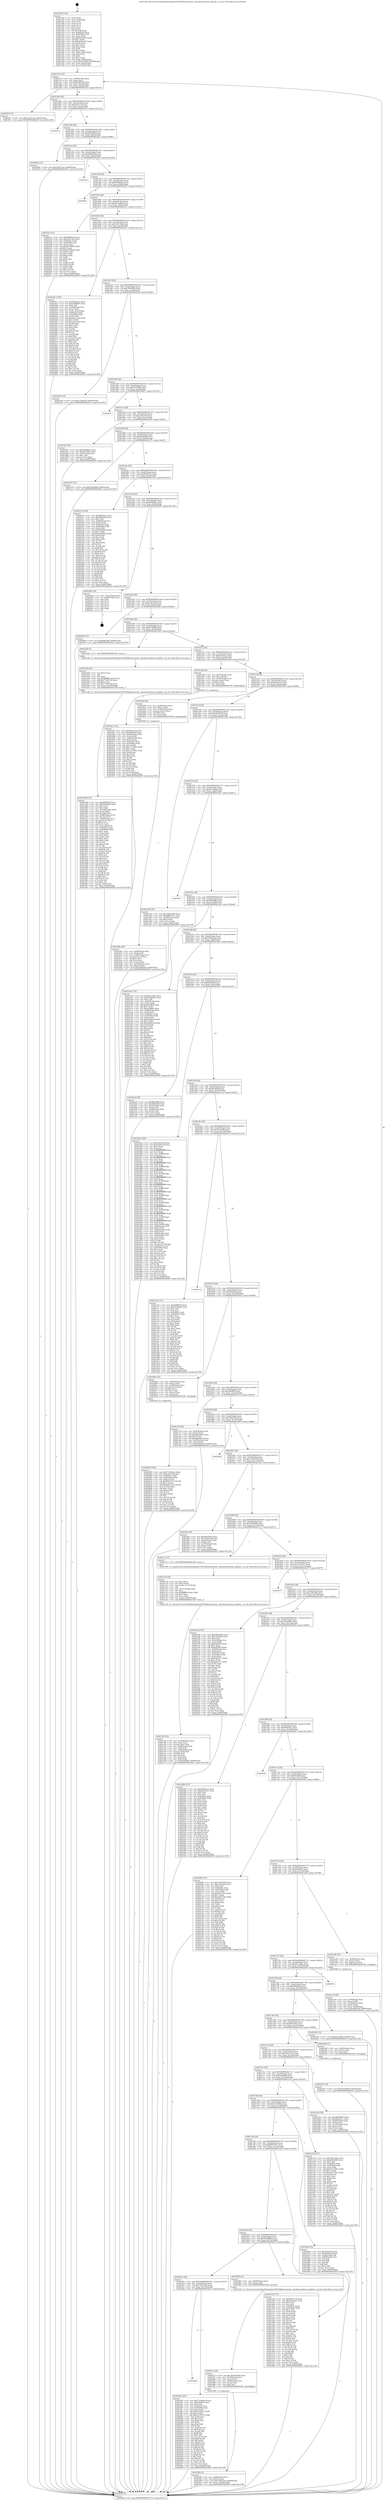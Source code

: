 digraph "0x401300" {
  label = "0x401300 (/mnt/c/Users/mathe/Desktop/tcc/POCII/binaries/extr_mpvdemuxdemux_playlist.c_pl_eof_Final-ollvm.out::main(0))"
  labelloc = "t"
  node[shape=record]

  Entry [label="",width=0.3,height=0.3,shape=circle,fillcolor=black,style=filled]
  "0x401374" [label="{
     0x401374 [32]\l
     | [instrs]\l
     &nbsp;&nbsp;0x401374 \<+6\>: mov -0x90(%rbp),%eax\l
     &nbsp;&nbsp;0x40137a \<+2\>: mov %eax,%ecx\l
     &nbsp;&nbsp;0x40137c \<+6\>: sub $0x95489765,%ecx\l
     &nbsp;&nbsp;0x401382 \<+6\>: mov %eax,-0xa4(%rbp)\l
     &nbsp;&nbsp;0x401388 \<+6\>: mov %ecx,-0xa8(%rbp)\l
     &nbsp;&nbsp;0x40138e \<+6\>: je 0000000000401f57 \<main+0xc57\>\l
  }"]
  "0x401f57" [label="{
     0x401f57 [15]\l
     | [instrs]\l
     &nbsp;&nbsp;0x401f57 \<+10\>: movl $0x53d51ca5,-0x90(%rbp)\l
     &nbsp;&nbsp;0x401f61 \<+5\>: jmp 000000000040265f \<main+0x135f\>\l
  }"]
  "0x401394" [label="{
     0x401394 [28]\l
     | [instrs]\l
     &nbsp;&nbsp;0x401394 \<+5\>: jmp 0000000000401399 \<main+0x99\>\l
     &nbsp;&nbsp;0x401399 \<+6\>: mov -0xa4(%rbp),%eax\l
     &nbsp;&nbsp;0x40139f \<+5\>: sub $0x9fc411c9,%eax\l
     &nbsp;&nbsp;0x4013a4 \<+6\>: mov %eax,-0xac(%rbp)\l
     &nbsp;&nbsp;0x4013aa \<+6\>: je 0000000000402512 \<main+0x1212\>\l
  }"]
  Exit [label="",width=0.3,height=0.3,shape=circle,fillcolor=black,style=filled,peripheries=2]
  "0x402512" [label="{
     0x402512\l
  }", style=dashed]
  "0x4013b0" [label="{
     0x4013b0 [28]\l
     | [instrs]\l
     &nbsp;&nbsp;0x4013b0 \<+5\>: jmp 00000000004013b5 \<main+0xb5\>\l
     &nbsp;&nbsp;0x4013b5 \<+6\>: mov -0xa4(%rbp),%eax\l
     &nbsp;&nbsp;0x4013bb \<+5\>: sub $0xaf62502f,%eax\l
     &nbsp;&nbsp;0x4013c0 \<+6\>: mov %eax,-0xb0(%rbp)\l
     &nbsp;&nbsp;0x4013c6 \<+6\>: je 0000000000401b6c \<main+0x86c\>\l
  }"]
  "0x402257" [label="{
     0x402257 [15]\l
     | [instrs]\l
     &nbsp;&nbsp;0x402257 \<+10\>: movl $0x35ee8392,-0x90(%rbp)\l
     &nbsp;&nbsp;0x402261 \<+5\>: jmp 000000000040265f \<main+0x135f\>\l
  }"]
  "0x401b6c" [label="{
     0x401b6c [15]\l
     | [instrs]\l
     &nbsp;&nbsp;0x401b6c \<+10\>: movl $0x53d51ca5,-0x90(%rbp)\l
     &nbsp;&nbsp;0x401b76 \<+5\>: jmp 000000000040265f \<main+0x135f\>\l
  }"]
  "0x4013cc" [label="{
     0x4013cc [28]\l
     | [instrs]\l
     &nbsp;&nbsp;0x4013cc \<+5\>: jmp 00000000004013d1 \<main+0xd1\>\l
     &nbsp;&nbsp;0x4013d1 \<+6\>: mov -0xa4(%rbp),%eax\l
     &nbsp;&nbsp;0x4013d7 \<+5\>: sub $0xb06fbf78,%eax\l
     &nbsp;&nbsp;0x4013dc \<+6\>: mov %eax,-0xb4(%rbp)\l
     &nbsp;&nbsp;0x4013e2 \<+6\>: je 000000000040254f \<main+0x124f\>\l
  }"]
  "0x402085" [label="{
     0x402085 [100]\l
     | [instrs]\l
     &nbsp;&nbsp;0x402085 \<+5\>: mov $0x751bb4ee,%edx\l
     &nbsp;&nbsp;0x40208a \<+5\>: mov $0xe3c6cc90,%esi\l
     &nbsp;&nbsp;0x40208f \<+8\>: mov 0x40505c,%r8d\l
     &nbsp;&nbsp;0x402097 \<+8\>: mov 0x405060,%r9d\l
     &nbsp;&nbsp;0x40209f \<+3\>: mov %r8d,%r10d\l
     &nbsp;&nbsp;0x4020a2 \<+7\>: sub $0x60527313,%r10d\l
     &nbsp;&nbsp;0x4020a9 \<+4\>: sub $0x1,%r10d\l
     &nbsp;&nbsp;0x4020ad \<+7\>: add $0x60527313,%r10d\l
     &nbsp;&nbsp;0x4020b4 \<+4\>: imul %r10d,%r8d\l
     &nbsp;&nbsp;0x4020b8 \<+4\>: and $0x1,%r8d\l
     &nbsp;&nbsp;0x4020bc \<+4\>: cmp $0x0,%r8d\l
     &nbsp;&nbsp;0x4020c0 \<+4\>: sete %r11b\l
     &nbsp;&nbsp;0x4020c4 \<+4\>: cmp $0xa,%r9d\l
     &nbsp;&nbsp;0x4020c8 \<+3\>: setl %bl\l
     &nbsp;&nbsp;0x4020cb \<+3\>: mov %r11b,%r14b\l
     &nbsp;&nbsp;0x4020ce \<+3\>: and %bl,%r14b\l
     &nbsp;&nbsp;0x4020d1 \<+3\>: xor %bl,%r11b\l
     &nbsp;&nbsp;0x4020d4 \<+3\>: or %r11b,%r14b\l
     &nbsp;&nbsp;0x4020d7 \<+4\>: test $0x1,%r14b\l
     &nbsp;&nbsp;0x4020db \<+3\>: cmovne %esi,%edx\l
     &nbsp;&nbsp;0x4020de \<+6\>: mov %edx,-0x90(%rbp)\l
     &nbsp;&nbsp;0x4020e4 \<+5\>: jmp 000000000040265f \<main+0x135f\>\l
  }"]
  "0x40254f" [label="{
     0x40254f\l
  }", style=dashed]
  "0x4013e8" [label="{
     0x4013e8 [28]\l
     | [instrs]\l
     &nbsp;&nbsp;0x4013e8 \<+5\>: jmp 00000000004013ed \<main+0xed\>\l
     &nbsp;&nbsp;0x4013ed \<+6\>: mov -0xa4(%rbp),%eax\l
     &nbsp;&nbsp;0x4013f3 \<+5\>: sub $0xb80fd2a3,%eax\l
     &nbsp;&nbsp;0x4013f8 \<+6\>: mov %eax,-0xb8(%rbp)\l
     &nbsp;&nbsp;0x4013fe \<+6\>: je 0000000000402647 \<main+0x1347\>\l
  }"]
  "0x401848" [label="{
     0x401848\l
  }", style=dashed]
  "0x402647" [label="{
     0x402647\l
  }", style=dashed]
  "0x401404" [label="{
     0x401404 [28]\l
     | [instrs]\l
     &nbsp;&nbsp;0x401404 \<+5\>: jmp 0000000000401409 \<main+0x109\>\l
     &nbsp;&nbsp;0x401409 \<+6\>: mov -0xa4(%rbp),%eax\l
     &nbsp;&nbsp;0x40140f \<+5\>: sub $0xbd1ea893,%eax\l
     &nbsp;&nbsp;0x401414 \<+6\>: mov %eax,-0xbc(%rbp)\l
     &nbsp;&nbsp;0x40141a \<+6\>: je 00000000004023c1 \<main+0x10c1\>\l
  }"]
  "0x401fd2" [label="{
     0x401fd2 [147]\l
     | [instrs]\l
     &nbsp;&nbsp;0x401fd2 \<+5\>: mov $0x751bb4ee,%eax\l
     &nbsp;&nbsp;0x401fd7 \<+5\>: mov $0x849481f,%ecx\l
     &nbsp;&nbsp;0x401fdc \<+2\>: mov $0x1,%dl\l
     &nbsp;&nbsp;0x401fde \<+7\>: mov 0x40505c,%esi\l
     &nbsp;&nbsp;0x401fe5 \<+7\>: mov 0x405060,%edi\l
     &nbsp;&nbsp;0x401fec \<+3\>: mov %esi,%r8d\l
     &nbsp;&nbsp;0x401fef \<+7\>: sub $0x611f47d7,%r8d\l
     &nbsp;&nbsp;0x401ff6 \<+4\>: sub $0x1,%r8d\l
     &nbsp;&nbsp;0x401ffa \<+7\>: add $0x611f47d7,%r8d\l
     &nbsp;&nbsp;0x402001 \<+4\>: imul %r8d,%esi\l
     &nbsp;&nbsp;0x402005 \<+3\>: and $0x1,%esi\l
     &nbsp;&nbsp;0x402008 \<+3\>: cmp $0x0,%esi\l
     &nbsp;&nbsp;0x40200b \<+4\>: sete %r9b\l
     &nbsp;&nbsp;0x40200f \<+3\>: cmp $0xa,%edi\l
     &nbsp;&nbsp;0x402012 \<+4\>: setl %r10b\l
     &nbsp;&nbsp;0x402016 \<+3\>: mov %r9b,%r11b\l
     &nbsp;&nbsp;0x402019 \<+4\>: xor $0xff,%r11b\l
     &nbsp;&nbsp;0x40201d \<+3\>: mov %r10b,%bl\l
     &nbsp;&nbsp;0x402020 \<+3\>: xor $0xff,%bl\l
     &nbsp;&nbsp;0x402023 \<+3\>: xor $0x1,%dl\l
     &nbsp;&nbsp;0x402026 \<+3\>: mov %r11b,%r14b\l
     &nbsp;&nbsp;0x402029 \<+4\>: and $0xff,%r14b\l
     &nbsp;&nbsp;0x40202d \<+3\>: and %dl,%r9b\l
     &nbsp;&nbsp;0x402030 \<+3\>: mov %bl,%r15b\l
     &nbsp;&nbsp;0x402033 \<+4\>: and $0xff,%r15b\l
     &nbsp;&nbsp;0x402037 \<+3\>: and %dl,%r10b\l
     &nbsp;&nbsp;0x40203a \<+3\>: or %r9b,%r14b\l
     &nbsp;&nbsp;0x40203d \<+3\>: or %r10b,%r15b\l
     &nbsp;&nbsp;0x402040 \<+3\>: xor %r15b,%r14b\l
     &nbsp;&nbsp;0x402043 \<+3\>: or %bl,%r11b\l
     &nbsp;&nbsp;0x402046 \<+4\>: xor $0xff,%r11b\l
     &nbsp;&nbsp;0x40204a \<+3\>: or $0x1,%dl\l
     &nbsp;&nbsp;0x40204d \<+3\>: and %dl,%r11b\l
     &nbsp;&nbsp;0x402050 \<+3\>: or %r11b,%r14b\l
     &nbsp;&nbsp;0x402053 \<+4\>: test $0x1,%r14b\l
     &nbsp;&nbsp;0x402057 \<+3\>: cmovne %ecx,%eax\l
     &nbsp;&nbsp;0x40205a \<+6\>: mov %eax,-0x90(%rbp)\l
     &nbsp;&nbsp;0x402060 \<+5\>: jmp 000000000040265f \<main+0x135f\>\l
  }"]
  "0x4023c1" [label="{
     0x4023c1 [91]\l
     | [instrs]\l
     &nbsp;&nbsp;0x4023c1 \<+5\>: mov $0xb80fd2a3,%eax\l
     &nbsp;&nbsp;0x4023c6 \<+5\>: mov $0xc3811fa8,%ecx\l
     &nbsp;&nbsp;0x4023cb \<+7\>: mov 0x40505c,%edx\l
     &nbsp;&nbsp;0x4023d2 \<+7\>: mov 0x405060,%esi\l
     &nbsp;&nbsp;0x4023d9 \<+2\>: mov %edx,%edi\l
     &nbsp;&nbsp;0x4023db \<+6\>: sub $0xb07590d4,%edi\l
     &nbsp;&nbsp;0x4023e1 \<+3\>: sub $0x1,%edi\l
     &nbsp;&nbsp;0x4023e4 \<+6\>: add $0xb07590d4,%edi\l
     &nbsp;&nbsp;0x4023ea \<+3\>: imul %edi,%edx\l
     &nbsp;&nbsp;0x4023ed \<+3\>: and $0x1,%edx\l
     &nbsp;&nbsp;0x4023f0 \<+3\>: cmp $0x0,%edx\l
     &nbsp;&nbsp;0x4023f3 \<+4\>: sete %r8b\l
     &nbsp;&nbsp;0x4023f7 \<+3\>: cmp $0xa,%esi\l
     &nbsp;&nbsp;0x4023fa \<+4\>: setl %r9b\l
     &nbsp;&nbsp;0x4023fe \<+3\>: mov %r8b,%r10b\l
     &nbsp;&nbsp;0x402401 \<+3\>: and %r9b,%r10b\l
     &nbsp;&nbsp;0x402404 \<+3\>: xor %r9b,%r8b\l
     &nbsp;&nbsp;0x402407 \<+3\>: or %r8b,%r10b\l
     &nbsp;&nbsp;0x40240a \<+4\>: test $0x1,%r10b\l
     &nbsp;&nbsp;0x40240e \<+3\>: cmovne %ecx,%eax\l
     &nbsp;&nbsp;0x402411 \<+6\>: mov %eax,-0x90(%rbp)\l
     &nbsp;&nbsp;0x402417 \<+5\>: jmp 000000000040265f \<main+0x135f\>\l
  }"]
  "0x401420" [label="{
     0x401420 [28]\l
     | [instrs]\l
     &nbsp;&nbsp;0x401420 \<+5\>: jmp 0000000000401425 \<main+0x125\>\l
     &nbsp;&nbsp;0x401425 \<+6\>: mov -0xa4(%rbp),%eax\l
     &nbsp;&nbsp;0x40142b \<+5\>: sub $0xc3811fa8,%eax\l
     &nbsp;&nbsp;0x401430 \<+6\>: mov %eax,-0xc0(%rbp)\l
     &nbsp;&nbsp;0x401436 \<+6\>: je 000000000040241c \<main+0x111c\>\l
  }"]
  "0x401f8f" [label="{
     0x401f8f [31]\l
     | [instrs]\l
     &nbsp;&nbsp;0x401f8f \<+4\>: mov -0x40(%rbp),%rcx\l
     &nbsp;&nbsp;0x401f93 \<+6\>: movl $0x0,(%rcx)\l
     &nbsp;&nbsp;0x401f99 \<+10\>: movl $0x15bef376,-0x90(%rbp)\l
     &nbsp;&nbsp;0x401fa3 \<+6\>: mov %eax,-0x168(%rbp)\l
     &nbsp;&nbsp;0x401fa9 \<+5\>: jmp 000000000040265f \<main+0x135f\>\l
  }"]
  "0x40241c" [label="{
     0x40241c [159]\l
     | [instrs]\l
     &nbsp;&nbsp;0x40241c \<+5\>: mov $0xb80fd2a3,%eax\l
     &nbsp;&nbsp;0x402421 \<+5\>: mov $0xdcf88b87,%ecx\l
     &nbsp;&nbsp;0x402426 \<+2\>: mov $0x1,%dl\l
     &nbsp;&nbsp;0x402428 \<+7\>: mov -0x88(%rbp),%rsi\l
     &nbsp;&nbsp;0x40242f \<+2\>: mov (%rsi),%edi\l
     &nbsp;&nbsp;0x402431 \<+3\>: mov %edi,-0x2c(%rbp)\l
     &nbsp;&nbsp;0x402434 \<+7\>: mov 0x40505c,%edi\l
     &nbsp;&nbsp;0x40243b \<+8\>: mov 0x405060,%r8d\l
     &nbsp;&nbsp;0x402443 \<+3\>: mov %edi,%r9d\l
     &nbsp;&nbsp;0x402446 \<+7\>: add $0x2a5cc326,%r9d\l
     &nbsp;&nbsp;0x40244d \<+4\>: sub $0x1,%r9d\l
     &nbsp;&nbsp;0x402451 \<+7\>: sub $0x2a5cc326,%r9d\l
     &nbsp;&nbsp;0x402458 \<+4\>: imul %r9d,%edi\l
     &nbsp;&nbsp;0x40245c \<+3\>: and $0x1,%edi\l
     &nbsp;&nbsp;0x40245f \<+3\>: cmp $0x0,%edi\l
     &nbsp;&nbsp;0x402462 \<+4\>: sete %r10b\l
     &nbsp;&nbsp;0x402466 \<+4\>: cmp $0xa,%r8d\l
     &nbsp;&nbsp;0x40246a \<+4\>: setl %r11b\l
     &nbsp;&nbsp;0x40246e \<+3\>: mov %r10b,%bl\l
     &nbsp;&nbsp;0x402471 \<+3\>: xor $0xff,%bl\l
     &nbsp;&nbsp;0x402474 \<+3\>: mov %r11b,%r14b\l
     &nbsp;&nbsp;0x402477 \<+4\>: xor $0xff,%r14b\l
     &nbsp;&nbsp;0x40247b \<+3\>: xor $0x0,%dl\l
     &nbsp;&nbsp;0x40247e \<+3\>: mov %bl,%r15b\l
     &nbsp;&nbsp;0x402481 \<+4\>: and $0x0,%r15b\l
     &nbsp;&nbsp;0x402485 \<+3\>: and %dl,%r10b\l
     &nbsp;&nbsp;0x402488 \<+3\>: mov %r14b,%r12b\l
     &nbsp;&nbsp;0x40248b \<+4\>: and $0x0,%r12b\l
     &nbsp;&nbsp;0x40248f \<+3\>: and %dl,%r11b\l
     &nbsp;&nbsp;0x402492 \<+3\>: or %r10b,%r15b\l
     &nbsp;&nbsp;0x402495 \<+3\>: or %r11b,%r12b\l
     &nbsp;&nbsp;0x402498 \<+3\>: xor %r12b,%r15b\l
     &nbsp;&nbsp;0x40249b \<+3\>: or %r14b,%bl\l
     &nbsp;&nbsp;0x40249e \<+3\>: xor $0xff,%bl\l
     &nbsp;&nbsp;0x4024a1 \<+3\>: or $0x0,%dl\l
     &nbsp;&nbsp;0x4024a4 \<+2\>: and %dl,%bl\l
     &nbsp;&nbsp;0x4024a6 \<+3\>: or %bl,%r15b\l
     &nbsp;&nbsp;0x4024a9 \<+4\>: test $0x1,%r15b\l
     &nbsp;&nbsp;0x4024ad \<+3\>: cmovne %ecx,%eax\l
     &nbsp;&nbsp;0x4024b0 \<+6\>: mov %eax,-0x90(%rbp)\l
     &nbsp;&nbsp;0x4024b6 \<+5\>: jmp 000000000040265f \<main+0x135f\>\l
  }"]
  "0x40143c" [label="{
     0x40143c [28]\l
     | [instrs]\l
     &nbsp;&nbsp;0x40143c \<+5\>: jmp 0000000000401441 \<main+0x141\>\l
     &nbsp;&nbsp;0x401441 \<+6\>: mov -0xa4(%rbp),%eax\l
     &nbsp;&nbsp;0x401447 \<+5\>: sub $0xc5f55950,%eax\l
     &nbsp;&nbsp;0x40144c \<+6\>: mov %eax,-0xc4(%rbp)\l
     &nbsp;&nbsp;0x401452 \<+6\>: je 0000000000402239 \<main+0xf39\>\l
  }"]
  "0x401f72" [label="{
     0x401f72 [29]\l
     | [instrs]\l
     &nbsp;&nbsp;0x401f72 \<+10\>: movabs $0x4030b6,%rdi\l
     &nbsp;&nbsp;0x401f7c \<+4\>: mov -0x48(%rbp),%rcx\l
     &nbsp;&nbsp;0x401f80 \<+2\>: mov %eax,(%rcx)\l
     &nbsp;&nbsp;0x401f82 \<+4\>: mov -0x48(%rbp),%rcx\l
     &nbsp;&nbsp;0x401f86 \<+2\>: mov (%rcx),%esi\l
     &nbsp;&nbsp;0x401f88 \<+2\>: mov $0x0,%al\l
     &nbsp;&nbsp;0x401f8a \<+5\>: call 0000000000401040 \<printf@plt\>\l
     | [calls]\l
     &nbsp;&nbsp;0x401040 \{1\} (unknown)\l
  }"]
  "0x402239" [label="{
     0x402239 [15]\l
     | [instrs]\l
     &nbsp;&nbsp;0x402239 \<+10\>: movl $0x15bef376,-0x90(%rbp)\l
     &nbsp;&nbsp;0x402243 \<+5\>: jmp 000000000040265f \<main+0x135f\>\l
  }"]
  "0x401458" [label="{
     0x401458 [28]\l
     | [instrs]\l
     &nbsp;&nbsp;0x401458 \<+5\>: jmp 000000000040145d \<main+0x15d\>\l
     &nbsp;&nbsp;0x40145d \<+6\>: mov -0xa4(%rbp),%eax\l
     &nbsp;&nbsp;0x401463 \<+5\>: sub $0xc6478509,%eax\l
     &nbsp;&nbsp;0x401468 \<+6\>: mov %eax,-0xc8(%rbp)\l
     &nbsp;&nbsp;0x40146e \<+6\>: je 0000000000402601 \<main+0x1301\>\l
  }"]
  "0x40182c" [label="{
     0x40182c [28]\l
     | [instrs]\l
     &nbsp;&nbsp;0x40182c \<+5\>: jmp 0000000000401831 \<main+0x531\>\l
     &nbsp;&nbsp;0x401831 \<+6\>: mov -0xa4(%rbp),%eax\l
     &nbsp;&nbsp;0x401837 \<+5\>: sub $0x74591200,%eax\l
     &nbsp;&nbsp;0x40183c \<+6\>: mov %eax,-0x154(%rbp)\l
     &nbsp;&nbsp;0x401842 \<+6\>: je 0000000000401fd2 \<main+0xcd2\>\l
  }"]
  "0x402601" [label="{
     0x402601\l
  }", style=dashed]
  "0x401474" [label="{
     0x401474 [28]\l
     | [instrs]\l
     &nbsp;&nbsp;0x401474 \<+5\>: jmp 0000000000401479 \<main+0x179\>\l
     &nbsp;&nbsp;0x401479 \<+6\>: mov -0xa4(%rbp),%eax\l
     &nbsp;&nbsp;0x40147f \<+5\>: sub $0xcebb1cfd,%eax\l
     &nbsp;&nbsp;0x401484 \<+6\>: mov %eax,-0xcc(%rbp)\l
     &nbsp;&nbsp;0x40148a \<+6\>: je 00000000004019c9 \<main+0x6c9\>\l
  }"]
  "0x401f66" [label="{
     0x401f66 [12]\l
     | [instrs]\l
     &nbsp;&nbsp;0x401f66 \<+4\>: mov -0x68(%rbp),%rax\l
     &nbsp;&nbsp;0x401f6a \<+3\>: mov (%rax),%rdi\l
     &nbsp;&nbsp;0x401f6d \<+5\>: call 0000000000401240 \<pl_eof\>\l
     | [calls]\l
     &nbsp;&nbsp;0x401240 \{1\} (/mnt/c/Users/mathe/Desktop/tcc/POCII/binaries/extr_mpvdemuxdemux_playlist.c_pl_eof_Final-ollvm.out::pl_eof)\l
  }"]
  "0x4019c9" [label="{
     0x4019c9 [30]\l
     | [instrs]\l
     &nbsp;&nbsp;0x4019c9 \<+5\>: mov $0x4abdb2fc,%eax\l
     &nbsp;&nbsp;0x4019ce \<+5\>: mov $0xed1c99a4,%ecx\l
     &nbsp;&nbsp;0x4019d3 \<+3\>: mov -0x31(%rbp),%dl\l
     &nbsp;&nbsp;0x4019d6 \<+3\>: test $0x1,%dl\l
     &nbsp;&nbsp;0x4019d9 \<+3\>: cmovne %ecx,%eax\l
     &nbsp;&nbsp;0x4019dc \<+6\>: mov %eax,-0x90(%rbp)\l
     &nbsp;&nbsp;0x4019e2 \<+5\>: jmp 000000000040265f \<main+0x135f\>\l
  }"]
  "0x401490" [label="{
     0x401490 [28]\l
     | [instrs]\l
     &nbsp;&nbsp;0x401490 \<+5\>: jmp 0000000000401495 \<main+0x195\>\l
     &nbsp;&nbsp;0x401495 \<+6\>: mov -0xa4(%rbp),%eax\l
     &nbsp;&nbsp;0x40149b \<+5\>: sub $0xd6cfd646,%eax\l
     &nbsp;&nbsp;0x4014a0 \<+6\>: mov %eax,-0xd0(%rbp)\l
     &nbsp;&nbsp;0x4014a6 \<+6\>: je 0000000000401e07 \<main+0xb07\>\l
  }"]
  "0x401d58" [label="{
     0x401d58 [175]\l
     | [instrs]\l
     &nbsp;&nbsp;0x401d58 \<+5\>: mov $0xb06fbf78,%ecx\l
     &nbsp;&nbsp;0x401d5d \<+5\>: mov $0xd6cfd646,%edx\l
     &nbsp;&nbsp;0x401d62 \<+3\>: mov $0x1,%sil\l
     &nbsp;&nbsp;0x401d65 \<+2\>: xor %edi,%edi\l
     &nbsp;&nbsp;0x401d67 \<+7\>: mov -0x164(%rbp),%r8d\l
     &nbsp;&nbsp;0x401d6e \<+4\>: imul %eax,%r8d\l
     &nbsp;&nbsp;0x401d72 \<+3\>: movslq %r8d,%r9\l
     &nbsp;&nbsp;0x401d75 \<+4\>: mov -0x68(%rbp),%r10\l
     &nbsp;&nbsp;0x401d79 \<+3\>: mov (%r10),%r10\l
     &nbsp;&nbsp;0x401d7c \<+4\>: mov -0x60(%rbp),%r11\l
     &nbsp;&nbsp;0x401d80 \<+3\>: movslq (%r11),%r11\l
     &nbsp;&nbsp;0x401d83 \<+4\>: shl $0x4,%r11\l
     &nbsp;&nbsp;0x401d87 \<+3\>: add %r11,%r10\l
     &nbsp;&nbsp;0x401d8a \<+4\>: mov %r9,0x8(%r10)\l
     &nbsp;&nbsp;0x401d8e \<+7\>: mov 0x40505c,%eax\l
     &nbsp;&nbsp;0x401d95 \<+8\>: mov 0x405060,%r8d\l
     &nbsp;&nbsp;0x401d9d \<+3\>: sub $0x1,%edi\l
     &nbsp;&nbsp;0x401da0 \<+2\>: mov %eax,%ebx\l
     &nbsp;&nbsp;0x401da2 \<+2\>: add %edi,%ebx\l
     &nbsp;&nbsp;0x401da4 \<+3\>: imul %ebx,%eax\l
     &nbsp;&nbsp;0x401da7 \<+3\>: and $0x1,%eax\l
     &nbsp;&nbsp;0x401daa \<+3\>: cmp $0x0,%eax\l
     &nbsp;&nbsp;0x401dad \<+4\>: sete %r14b\l
     &nbsp;&nbsp;0x401db1 \<+4\>: cmp $0xa,%r8d\l
     &nbsp;&nbsp;0x401db5 \<+4\>: setl %r15b\l
     &nbsp;&nbsp;0x401db9 \<+3\>: mov %r14b,%r12b\l
     &nbsp;&nbsp;0x401dbc \<+4\>: xor $0xff,%r12b\l
     &nbsp;&nbsp;0x401dc0 \<+3\>: mov %r15b,%r13b\l
     &nbsp;&nbsp;0x401dc3 \<+4\>: xor $0xff,%r13b\l
     &nbsp;&nbsp;0x401dc7 \<+4\>: xor $0x0,%sil\l
     &nbsp;&nbsp;0x401dcb \<+3\>: mov %r12b,%al\l
     &nbsp;&nbsp;0x401dce \<+2\>: and $0x0,%al\l
     &nbsp;&nbsp;0x401dd0 \<+3\>: and %sil,%r14b\l
     &nbsp;&nbsp;0x401dd3 \<+3\>: mov %r13b,%dil\l
     &nbsp;&nbsp;0x401dd6 \<+4\>: and $0x0,%dil\l
     &nbsp;&nbsp;0x401dda \<+3\>: and %sil,%r15b\l
     &nbsp;&nbsp;0x401ddd \<+3\>: or %r14b,%al\l
     &nbsp;&nbsp;0x401de0 \<+3\>: or %r15b,%dil\l
     &nbsp;&nbsp;0x401de3 \<+3\>: xor %dil,%al\l
     &nbsp;&nbsp;0x401de6 \<+3\>: or %r13b,%r12b\l
     &nbsp;&nbsp;0x401de9 \<+4\>: xor $0xff,%r12b\l
     &nbsp;&nbsp;0x401ded \<+4\>: or $0x0,%sil\l
     &nbsp;&nbsp;0x401df1 \<+3\>: and %sil,%r12b\l
     &nbsp;&nbsp;0x401df4 \<+3\>: or %r12b,%al\l
     &nbsp;&nbsp;0x401df7 \<+2\>: test $0x1,%al\l
     &nbsp;&nbsp;0x401df9 \<+3\>: cmovne %edx,%ecx\l
     &nbsp;&nbsp;0x401dfc \<+6\>: mov %ecx,-0x90(%rbp)\l
     &nbsp;&nbsp;0x401e02 \<+5\>: jmp 000000000040265f \<main+0x135f\>\l
  }"]
  "0x401e07" [label="{
     0x401e07 [15]\l
     | [instrs]\l
     &nbsp;&nbsp;0x401e07 \<+10\>: movl $0x5a83db9f,-0x90(%rbp)\l
     &nbsp;&nbsp;0x401e11 \<+5\>: jmp 000000000040265f \<main+0x135f\>\l
  }"]
  "0x4014ac" [label="{
     0x4014ac [28]\l
     | [instrs]\l
     &nbsp;&nbsp;0x4014ac \<+5\>: jmp 00000000004014b1 \<main+0x1b1\>\l
     &nbsp;&nbsp;0x4014b1 \<+6\>: mov -0xa4(%rbp),%eax\l
     &nbsp;&nbsp;0x4014b7 \<+5\>: sub $0xdbc007a7,%eax\l
     &nbsp;&nbsp;0x4014bc \<+6\>: mov %eax,-0xd4(%rbp)\l
     &nbsp;&nbsp;0x4014c2 \<+6\>: je 0000000000402312 \<main+0x1012\>\l
  }"]
  "0x401d30" [label="{
     0x401d30 [40]\l
     | [instrs]\l
     &nbsp;&nbsp;0x401d30 \<+5\>: mov $0x2,%ecx\l
     &nbsp;&nbsp;0x401d35 \<+1\>: cltd\l
     &nbsp;&nbsp;0x401d36 \<+2\>: idiv %ecx\l
     &nbsp;&nbsp;0x401d38 \<+6\>: imul $0xfffffffe,%edx,%ecx\l
     &nbsp;&nbsp;0x401d3e \<+6\>: add $0x77a24730,%ecx\l
     &nbsp;&nbsp;0x401d44 \<+3\>: add $0x1,%ecx\l
     &nbsp;&nbsp;0x401d47 \<+6\>: sub $0x77a24730,%ecx\l
     &nbsp;&nbsp;0x401d4d \<+6\>: mov %ecx,-0x164(%rbp)\l
     &nbsp;&nbsp;0x401d53 \<+5\>: call 0000000000401160 \<next_i\>\l
     | [calls]\l
     &nbsp;&nbsp;0x401160 \{1\} (/mnt/c/Users/mathe/Desktop/tcc/POCII/binaries/extr_mpvdemuxdemux_playlist.c_pl_eof_Final-ollvm.out::next_i)\l
  }"]
  "0x402312" [label="{
     0x402312 [160]\l
     | [instrs]\l
     &nbsp;&nbsp;0x402312 \<+5\>: mov $0x48f45ea1,%eax\l
     &nbsp;&nbsp;0x402317 \<+5\>: mov $0x4f6093f2,%ecx\l
     &nbsp;&nbsp;0x40231c \<+2\>: mov $0x1,%dl\l
     &nbsp;&nbsp;0x40231e \<+7\>: mov -0x88(%rbp),%rsi\l
     &nbsp;&nbsp;0x402325 \<+6\>: movl $0x0,(%rsi)\l
     &nbsp;&nbsp;0x40232b \<+7\>: mov 0x40505c,%edi\l
     &nbsp;&nbsp;0x402332 \<+8\>: mov 0x405060,%r8d\l
     &nbsp;&nbsp;0x40233a \<+3\>: mov %edi,%r9d\l
     &nbsp;&nbsp;0x40233d \<+7\>: sub $0x5fa646e6,%r9d\l
     &nbsp;&nbsp;0x402344 \<+4\>: sub $0x1,%r9d\l
     &nbsp;&nbsp;0x402348 \<+7\>: add $0x5fa646e6,%r9d\l
     &nbsp;&nbsp;0x40234f \<+4\>: imul %r9d,%edi\l
     &nbsp;&nbsp;0x402353 \<+3\>: and $0x1,%edi\l
     &nbsp;&nbsp;0x402356 \<+3\>: cmp $0x0,%edi\l
     &nbsp;&nbsp;0x402359 \<+4\>: sete %r10b\l
     &nbsp;&nbsp;0x40235d \<+4\>: cmp $0xa,%r8d\l
     &nbsp;&nbsp;0x402361 \<+4\>: setl %r11b\l
     &nbsp;&nbsp;0x402365 \<+3\>: mov %r10b,%bl\l
     &nbsp;&nbsp;0x402368 \<+3\>: xor $0xff,%bl\l
     &nbsp;&nbsp;0x40236b \<+3\>: mov %r11b,%r14b\l
     &nbsp;&nbsp;0x40236e \<+4\>: xor $0xff,%r14b\l
     &nbsp;&nbsp;0x402372 \<+3\>: xor $0x0,%dl\l
     &nbsp;&nbsp;0x402375 \<+3\>: mov %bl,%r15b\l
     &nbsp;&nbsp;0x402378 \<+4\>: and $0x0,%r15b\l
     &nbsp;&nbsp;0x40237c \<+3\>: and %dl,%r10b\l
     &nbsp;&nbsp;0x40237f \<+3\>: mov %r14b,%r12b\l
     &nbsp;&nbsp;0x402382 \<+4\>: and $0x0,%r12b\l
     &nbsp;&nbsp;0x402386 \<+3\>: and %dl,%r11b\l
     &nbsp;&nbsp;0x402389 \<+3\>: or %r10b,%r15b\l
     &nbsp;&nbsp;0x40238c \<+3\>: or %r11b,%r12b\l
     &nbsp;&nbsp;0x40238f \<+3\>: xor %r12b,%r15b\l
     &nbsp;&nbsp;0x402392 \<+3\>: or %r14b,%bl\l
     &nbsp;&nbsp;0x402395 \<+3\>: xor $0xff,%bl\l
     &nbsp;&nbsp;0x402398 \<+3\>: or $0x0,%dl\l
     &nbsp;&nbsp;0x40239b \<+2\>: and %dl,%bl\l
     &nbsp;&nbsp;0x40239d \<+3\>: or %bl,%r15b\l
     &nbsp;&nbsp;0x4023a0 \<+4\>: test $0x1,%r15b\l
     &nbsp;&nbsp;0x4023a4 \<+3\>: cmovne %ecx,%eax\l
     &nbsp;&nbsp;0x4023a7 \<+6\>: mov %eax,-0x90(%rbp)\l
     &nbsp;&nbsp;0x4023ad \<+5\>: jmp 000000000040265f \<main+0x135f\>\l
  }"]
  "0x4014c8" [label="{
     0x4014c8 [28]\l
     | [instrs]\l
     &nbsp;&nbsp;0x4014c8 \<+5\>: jmp 00000000004014cd \<main+0x1cd\>\l
     &nbsp;&nbsp;0x4014cd \<+6\>: mov -0xa4(%rbp),%eax\l
     &nbsp;&nbsp;0x4014d3 \<+5\>: sub $0xdcf88b87,%eax\l
     &nbsp;&nbsp;0x4014d8 \<+6\>: mov %eax,-0xd8(%rbp)\l
     &nbsp;&nbsp;0x4014de \<+6\>: je 00000000004024bb \<main+0x11bb\>\l
  }"]
  "0x401c42" [label="{
     0x401c42 [54]\l
     | [instrs]\l
     &nbsp;&nbsp;0x401c42 \<+6\>: mov -0x160(%rbp),%ecx\l
     &nbsp;&nbsp;0x401c48 \<+3\>: imul %eax,%ecx\l
     &nbsp;&nbsp;0x401c4b \<+3\>: movslq %ecx,%rdi\l
     &nbsp;&nbsp;0x401c4e \<+4\>: mov -0x68(%rbp),%r8\l
     &nbsp;&nbsp;0x401c52 \<+3\>: mov (%r8),%r8\l
     &nbsp;&nbsp;0x401c55 \<+4\>: mov -0x60(%rbp),%r9\l
     &nbsp;&nbsp;0x401c59 \<+3\>: movslq (%r9),%r9\l
     &nbsp;&nbsp;0x401c5c \<+4\>: shl $0x4,%r9\l
     &nbsp;&nbsp;0x401c60 \<+3\>: add %r9,%r8\l
     &nbsp;&nbsp;0x401c63 \<+3\>: mov (%r8),%r8\l
     &nbsp;&nbsp;0x401c66 \<+3\>: mov %rdi,(%r8)\l
     &nbsp;&nbsp;0x401c69 \<+10\>: movl $0xe0b9f65,-0x90(%rbp)\l
     &nbsp;&nbsp;0x401c73 \<+5\>: jmp 000000000040265f \<main+0x135f\>\l
  }"]
  "0x4024bb" [label="{
     0x4024bb [18]\l
     | [instrs]\l
     &nbsp;&nbsp;0x4024bb \<+3\>: mov -0x2c(%rbp),%eax\l
     &nbsp;&nbsp;0x4024be \<+4\>: lea -0x28(%rbp),%rsp\l
     &nbsp;&nbsp;0x4024c2 \<+1\>: pop %rbx\l
     &nbsp;&nbsp;0x4024c3 \<+2\>: pop %r12\l
     &nbsp;&nbsp;0x4024c5 \<+2\>: pop %r13\l
     &nbsp;&nbsp;0x4024c7 \<+2\>: pop %r14\l
     &nbsp;&nbsp;0x4024c9 \<+2\>: pop %r15\l
     &nbsp;&nbsp;0x4024cb \<+1\>: pop %rbp\l
     &nbsp;&nbsp;0x4024cc \<+1\>: ret\l
  }"]
  "0x4014e4" [label="{
     0x4014e4 [28]\l
     | [instrs]\l
     &nbsp;&nbsp;0x4014e4 \<+5\>: jmp 00000000004014e9 \<main+0x1e9\>\l
     &nbsp;&nbsp;0x4014e9 \<+6\>: mov -0xa4(%rbp),%eax\l
     &nbsp;&nbsp;0x4014ef \<+5\>: sub $0xe3c6cc90,%eax\l
     &nbsp;&nbsp;0x4014f4 \<+6\>: mov %eax,-0xdc(%rbp)\l
     &nbsp;&nbsp;0x4014fa \<+6\>: je 00000000004020e9 \<main+0xde9\>\l
  }"]
  "0x401c16" [label="{
     0x401c16 [44]\l
     | [instrs]\l
     &nbsp;&nbsp;0x401c16 \<+2\>: xor %ecx,%ecx\l
     &nbsp;&nbsp;0x401c18 \<+5\>: mov $0x2,%edx\l
     &nbsp;&nbsp;0x401c1d \<+6\>: mov %edx,-0x15c(%rbp)\l
     &nbsp;&nbsp;0x401c23 \<+1\>: cltd\l
     &nbsp;&nbsp;0x401c24 \<+6\>: mov -0x15c(%rbp),%esi\l
     &nbsp;&nbsp;0x401c2a \<+2\>: idiv %esi\l
     &nbsp;&nbsp;0x401c2c \<+6\>: imul $0xfffffffe,%edx,%edx\l
     &nbsp;&nbsp;0x401c32 \<+3\>: sub $0x1,%ecx\l
     &nbsp;&nbsp;0x401c35 \<+2\>: sub %ecx,%edx\l
     &nbsp;&nbsp;0x401c37 \<+6\>: mov %edx,-0x160(%rbp)\l
     &nbsp;&nbsp;0x401c3d \<+5\>: call 0000000000401160 \<next_i\>\l
     | [calls]\l
     &nbsp;&nbsp;0x401160 \{1\} (/mnt/c/Users/mathe/Desktop/tcc/POCII/binaries/extr_mpvdemuxdemux_playlist.c_pl_eof_Final-ollvm.out::next_i)\l
  }"]
  "0x4020e9" [label="{
     0x4020e9 [15]\l
     | [instrs]\l
     &nbsp;&nbsp;0x4020e9 \<+10\>: movl $0x49efcf8a,-0x90(%rbp)\l
     &nbsp;&nbsp;0x4020f3 \<+5\>: jmp 000000000040265f \<main+0x135f\>\l
  }"]
  "0x401500" [label="{
     0x401500 [28]\l
     | [instrs]\l
     &nbsp;&nbsp;0x401500 \<+5\>: jmp 0000000000401505 \<main+0x205\>\l
     &nbsp;&nbsp;0x401505 \<+6\>: mov -0xa4(%rbp),%eax\l
     &nbsp;&nbsp;0x40150b \<+5\>: sub $0xe616bdfd,%eax\l
     &nbsp;&nbsp;0x401510 \<+6\>: mov %eax,-0xe0(%rbp)\l
     &nbsp;&nbsp;0x401516 \<+6\>: je 0000000000401d2b \<main+0xa2b\>\l
  }"]
  "0x401bbc" [label="{
     0x401bbc [49]\l
     | [instrs]\l
     &nbsp;&nbsp;0x401bbc \<+4\>: mov -0x68(%rbp),%rdi\l
     &nbsp;&nbsp;0x401bc0 \<+3\>: mov (%rdi),%rdi\l
     &nbsp;&nbsp;0x401bc3 \<+4\>: mov -0x60(%rbp),%rcx\l
     &nbsp;&nbsp;0x401bc7 \<+3\>: movslq (%rcx),%rcx\l
     &nbsp;&nbsp;0x401bca \<+4\>: shl $0x4,%rcx\l
     &nbsp;&nbsp;0x401bce \<+3\>: add %rcx,%rdi\l
     &nbsp;&nbsp;0x401bd1 \<+3\>: mov %rax,(%rdi)\l
     &nbsp;&nbsp;0x401bd4 \<+4\>: mov -0x50(%rbp),%rax\l
     &nbsp;&nbsp;0x401bd8 \<+6\>: movl $0x0,(%rax)\l
     &nbsp;&nbsp;0x401bde \<+10\>: movl $0xf34bda30,-0x90(%rbp)\l
     &nbsp;&nbsp;0x401be8 \<+5\>: jmp 000000000040265f \<main+0x135f\>\l
  }"]
  "0x401d2b" [label="{
     0x401d2b [5]\l
     | [instrs]\l
     &nbsp;&nbsp;0x401d2b \<+5\>: call 0000000000401160 \<next_i\>\l
     | [calls]\l
     &nbsp;&nbsp;0x401160 \{1\} (/mnt/c/Users/mathe/Desktop/tcc/POCII/binaries/extr_mpvdemuxdemux_playlist.c_pl_eof_Final-ollvm.out::next_i)\l
  }"]
  "0x40151c" [label="{
     0x40151c [28]\l
     | [instrs]\l
     &nbsp;&nbsp;0x40151c \<+5\>: jmp 0000000000401521 \<main+0x221\>\l
     &nbsp;&nbsp;0x401521 \<+6\>: mov -0xa4(%rbp),%eax\l
     &nbsp;&nbsp;0x401527 \<+5\>: sub $0xe6cd5aec,%eax\l
     &nbsp;&nbsp;0x40152c \<+6\>: mov %eax,-0xe4(%rbp)\l
     &nbsp;&nbsp;0x401532 \<+6\>: je 0000000000401add \<main+0x7dd\>\l
  }"]
  "0x401afa" [label="{
     0x401afa [114]\l
     | [instrs]\l
     &nbsp;&nbsp;0x401afa \<+5\>: mov $0x9fc411c9,%ecx\l
     &nbsp;&nbsp;0x401aff \<+5\>: mov $0xaf62502f,%edx\l
     &nbsp;&nbsp;0x401b04 \<+4\>: mov -0x68(%rbp),%rdi\l
     &nbsp;&nbsp;0x401b08 \<+3\>: mov %rax,(%rdi)\l
     &nbsp;&nbsp;0x401b0b \<+4\>: mov -0x60(%rbp),%rax\l
     &nbsp;&nbsp;0x401b0f \<+6\>: movl $0x0,(%rax)\l
     &nbsp;&nbsp;0x401b15 \<+7\>: mov 0x40505c,%esi\l
     &nbsp;&nbsp;0x401b1c \<+8\>: mov 0x405060,%r8d\l
     &nbsp;&nbsp;0x401b24 \<+3\>: mov %esi,%r9d\l
     &nbsp;&nbsp;0x401b27 \<+7\>: add $0xc1731fb5,%r9d\l
     &nbsp;&nbsp;0x401b2e \<+4\>: sub $0x1,%r9d\l
     &nbsp;&nbsp;0x401b32 \<+7\>: sub $0xc1731fb5,%r9d\l
     &nbsp;&nbsp;0x401b39 \<+4\>: imul %r9d,%esi\l
     &nbsp;&nbsp;0x401b3d \<+3\>: and $0x1,%esi\l
     &nbsp;&nbsp;0x401b40 \<+3\>: cmp $0x0,%esi\l
     &nbsp;&nbsp;0x401b43 \<+4\>: sete %r10b\l
     &nbsp;&nbsp;0x401b47 \<+4\>: cmp $0xa,%r8d\l
     &nbsp;&nbsp;0x401b4b \<+4\>: setl %r11b\l
     &nbsp;&nbsp;0x401b4f \<+3\>: mov %r10b,%bl\l
     &nbsp;&nbsp;0x401b52 \<+3\>: and %r11b,%bl\l
     &nbsp;&nbsp;0x401b55 \<+3\>: xor %r11b,%r10b\l
     &nbsp;&nbsp;0x401b58 \<+3\>: or %r10b,%bl\l
     &nbsp;&nbsp;0x401b5b \<+3\>: test $0x1,%bl\l
     &nbsp;&nbsp;0x401b5e \<+3\>: cmovne %edx,%ecx\l
     &nbsp;&nbsp;0x401b61 \<+6\>: mov %ecx,-0x90(%rbp)\l
     &nbsp;&nbsp;0x401b67 \<+5\>: jmp 000000000040265f \<main+0x135f\>\l
  }"]
  "0x401add" [label="{
     0x401add [29]\l
     | [instrs]\l
     &nbsp;&nbsp;0x401add \<+4\>: mov -0x70(%rbp),%rax\l
     &nbsp;&nbsp;0x401ae1 \<+6\>: movl $0x1,(%rax)\l
     &nbsp;&nbsp;0x401ae7 \<+4\>: mov -0x70(%rbp),%rax\l
     &nbsp;&nbsp;0x401aeb \<+3\>: movslq (%rax),%rax\l
     &nbsp;&nbsp;0x401aee \<+4\>: shl $0x4,%rax\l
     &nbsp;&nbsp;0x401af2 \<+3\>: mov %rax,%rdi\l
     &nbsp;&nbsp;0x401af5 \<+5\>: call 0000000000401050 \<malloc@plt\>\l
     | [calls]\l
     &nbsp;&nbsp;0x401050 \{1\} (unknown)\l
  }"]
  "0x401538" [label="{
     0x401538 [28]\l
     | [instrs]\l
     &nbsp;&nbsp;0x401538 \<+5\>: jmp 000000000040153d \<main+0x23d\>\l
     &nbsp;&nbsp;0x40153d \<+6\>: mov -0xa4(%rbp),%eax\l
     &nbsp;&nbsp;0x401543 \<+5\>: sub $0xe8aa2a71,%eax\l
     &nbsp;&nbsp;0x401548 \<+6\>: mov %eax,-0xe8(%rbp)\l
     &nbsp;&nbsp;0x40154e \<+6\>: je 0000000000401b9f \<main+0x89f\>\l
  }"]
  "0x401810" [label="{
     0x401810 [28]\l
     | [instrs]\l
     &nbsp;&nbsp;0x401810 \<+5\>: jmp 0000000000401815 \<main+0x515\>\l
     &nbsp;&nbsp;0x401815 \<+6\>: mov -0xa4(%rbp),%eax\l
     &nbsp;&nbsp;0x40181b \<+5\>: sub $0x68a69b87,%eax\l
     &nbsp;&nbsp;0x401820 \<+6\>: mov %eax,-0x150(%rbp)\l
     &nbsp;&nbsp;0x401826 \<+6\>: je 0000000000401f66 \<main+0xc66\>\l
  }"]
  "0x401b9f" [label="{
     0x401b9f [29]\l
     | [instrs]\l
     &nbsp;&nbsp;0x401b9f \<+4\>: mov -0x58(%rbp),%rax\l
     &nbsp;&nbsp;0x401ba3 \<+6\>: movl $0x1,(%rax)\l
     &nbsp;&nbsp;0x401ba9 \<+4\>: mov -0x58(%rbp),%rax\l
     &nbsp;&nbsp;0x401bad \<+3\>: movslq (%rax),%rax\l
     &nbsp;&nbsp;0x401bb0 \<+4\>: shl $0x3,%rax\l
     &nbsp;&nbsp;0x401bb4 \<+3\>: mov %rax,%rdi\l
     &nbsp;&nbsp;0x401bb7 \<+5\>: call 0000000000401050 \<malloc@plt\>\l
     | [calls]\l
     &nbsp;&nbsp;0x401050 \{1\} (unknown)\l
  }"]
  "0x401554" [label="{
     0x401554 [28]\l
     | [instrs]\l
     &nbsp;&nbsp;0x401554 \<+5\>: jmp 0000000000401559 \<main+0x259\>\l
     &nbsp;&nbsp;0x401559 \<+6\>: mov -0xa4(%rbp),%eax\l
     &nbsp;&nbsp;0x40155f \<+5\>: sub $0xe963f7e6,%eax\l
     &nbsp;&nbsp;0x401564 \<+6\>: mov %eax,-0xec(%rbp)\l
     &nbsp;&nbsp;0x40156a \<+6\>: je 0000000000401a36 \<main+0x736\>\l
  }"]
  "0x401a54" [label="{
     0x401a54 [137]\l
     | [instrs]\l
     &nbsp;&nbsp;0x401a54 \<+5\>: mov $0x9fc411c9,%eax\l
     &nbsp;&nbsp;0x401a59 \<+5\>: mov $0xe6cd5aec,%ecx\l
     &nbsp;&nbsp;0x401a5e \<+2\>: mov $0x1,%dl\l
     &nbsp;&nbsp;0x401a60 \<+2\>: xor %esi,%esi\l
     &nbsp;&nbsp;0x401a62 \<+7\>: mov 0x40505c,%edi\l
     &nbsp;&nbsp;0x401a69 \<+8\>: mov 0x405060,%r8d\l
     &nbsp;&nbsp;0x401a71 \<+3\>: sub $0x1,%esi\l
     &nbsp;&nbsp;0x401a74 \<+3\>: mov %edi,%r9d\l
     &nbsp;&nbsp;0x401a77 \<+3\>: add %esi,%r9d\l
     &nbsp;&nbsp;0x401a7a \<+4\>: imul %r9d,%edi\l
     &nbsp;&nbsp;0x401a7e \<+3\>: and $0x1,%edi\l
     &nbsp;&nbsp;0x401a81 \<+3\>: cmp $0x0,%edi\l
     &nbsp;&nbsp;0x401a84 \<+4\>: sete %r10b\l
     &nbsp;&nbsp;0x401a88 \<+4\>: cmp $0xa,%r8d\l
     &nbsp;&nbsp;0x401a8c \<+4\>: setl %r11b\l
     &nbsp;&nbsp;0x401a90 \<+3\>: mov %r10b,%bl\l
     &nbsp;&nbsp;0x401a93 \<+3\>: xor $0xff,%bl\l
     &nbsp;&nbsp;0x401a96 \<+3\>: mov %r11b,%r14b\l
     &nbsp;&nbsp;0x401a99 \<+4\>: xor $0xff,%r14b\l
     &nbsp;&nbsp;0x401a9d \<+3\>: xor $0x1,%dl\l
     &nbsp;&nbsp;0x401aa0 \<+3\>: mov %bl,%r15b\l
     &nbsp;&nbsp;0x401aa3 \<+4\>: and $0xff,%r15b\l
     &nbsp;&nbsp;0x401aa7 \<+3\>: and %dl,%r10b\l
     &nbsp;&nbsp;0x401aaa \<+3\>: mov %r14b,%r12b\l
     &nbsp;&nbsp;0x401aad \<+4\>: and $0xff,%r12b\l
     &nbsp;&nbsp;0x401ab1 \<+3\>: and %dl,%r11b\l
     &nbsp;&nbsp;0x401ab4 \<+3\>: or %r10b,%r15b\l
     &nbsp;&nbsp;0x401ab7 \<+3\>: or %r11b,%r12b\l
     &nbsp;&nbsp;0x401aba \<+3\>: xor %r12b,%r15b\l
     &nbsp;&nbsp;0x401abd \<+3\>: or %r14b,%bl\l
     &nbsp;&nbsp;0x401ac0 \<+3\>: xor $0xff,%bl\l
     &nbsp;&nbsp;0x401ac3 \<+3\>: or $0x1,%dl\l
     &nbsp;&nbsp;0x401ac6 \<+2\>: and %dl,%bl\l
     &nbsp;&nbsp;0x401ac8 \<+3\>: or %bl,%r15b\l
     &nbsp;&nbsp;0x401acb \<+4\>: test $0x1,%r15b\l
     &nbsp;&nbsp;0x401acf \<+3\>: cmovne %ecx,%eax\l
     &nbsp;&nbsp;0x401ad2 \<+6\>: mov %eax,-0x90(%rbp)\l
     &nbsp;&nbsp;0x401ad8 \<+5\>: jmp 000000000040265f \<main+0x135f\>\l
  }"]
  "0x401a36" [label="{
     0x401a36 [30]\l
     | [instrs]\l
     &nbsp;&nbsp;0x401a36 \<+5\>: mov $0x14922760,%eax\l
     &nbsp;&nbsp;0x401a3b \<+5\>: mov $0x68887501,%ecx\l
     &nbsp;&nbsp;0x401a40 \<+3\>: mov -0x30(%rbp),%edx\l
     &nbsp;&nbsp;0x401a43 \<+3\>: cmp $0x0,%edx\l
     &nbsp;&nbsp;0x401a46 \<+3\>: cmove %ecx,%eax\l
     &nbsp;&nbsp;0x401a49 \<+6\>: mov %eax,-0x90(%rbp)\l
     &nbsp;&nbsp;0x401a4f \<+5\>: jmp 000000000040265f \<main+0x135f\>\l
  }"]
  "0x401570" [label="{
     0x401570 [28]\l
     | [instrs]\l
     &nbsp;&nbsp;0x401570 \<+5\>: jmp 0000000000401575 \<main+0x275\>\l
     &nbsp;&nbsp;0x401575 \<+6\>: mov -0xa4(%rbp),%eax\l
     &nbsp;&nbsp;0x40157b \<+5\>: sub $0xed1c99a4,%eax\l
     &nbsp;&nbsp;0x401580 \<+6\>: mov %eax,-0xf0(%rbp)\l
     &nbsp;&nbsp;0x401586 \<+6\>: je 00000000004019e7 \<main+0x6e7\>\l
  }"]
  "0x401a18" [label="{
     0x401a18 [30]\l
     | [instrs]\l
     &nbsp;&nbsp;0x401a18 \<+4\>: mov -0x78(%rbp),%rdi\l
     &nbsp;&nbsp;0x401a1c \<+2\>: mov %eax,(%rdi)\l
     &nbsp;&nbsp;0x401a1e \<+4\>: mov -0x78(%rbp),%rdi\l
     &nbsp;&nbsp;0x401a22 \<+2\>: mov (%rdi),%eax\l
     &nbsp;&nbsp;0x401a24 \<+3\>: mov %eax,-0x30(%rbp)\l
     &nbsp;&nbsp;0x401a27 \<+10\>: movl $0xe963f7e6,-0x90(%rbp)\l
     &nbsp;&nbsp;0x401a31 \<+5\>: jmp 000000000040265f \<main+0x135f\>\l
  }"]
  "0x4019e7" [label="{
     0x4019e7\l
  }", style=dashed]
  "0x40158c" [label="{
     0x40158c [28]\l
     | [instrs]\l
     &nbsp;&nbsp;0x40158c \<+5\>: jmp 0000000000401591 \<main+0x291\>\l
     &nbsp;&nbsp;0x401591 \<+6\>: mov -0xa4(%rbp),%eax\l
     &nbsp;&nbsp;0x401597 \<+5\>: sub $0xedf024f0,%eax\l
     &nbsp;&nbsp;0x40159c \<+6\>: mov %eax,-0xf4(%rbp)\l
     &nbsp;&nbsp;0x4015a2 \<+6\>: je 0000000000401ea9 \<main+0xba9\>\l
  }"]
  "0x401300" [label="{
     0x401300 [116]\l
     | [instrs]\l
     &nbsp;&nbsp;0x401300 \<+1\>: push %rbp\l
     &nbsp;&nbsp;0x401301 \<+3\>: mov %rsp,%rbp\l
     &nbsp;&nbsp;0x401304 \<+2\>: push %r15\l
     &nbsp;&nbsp;0x401306 \<+2\>: push %r14\l
     &nbsp;&nbsp;0x401308 \<+2\>: push %r13\l
     &nbsp;&nbsp;0x40130a \<+2\>: push %r12\l
     &nbsp;&nbsp;0x40130c \<+1\>: push %rbx\l
     &nbsp;&nbsp;0x40130d \<+7\>: sub $0x158,%rsp\l
     &nbsp;&nbsp;0x401314 \<+7\>: mov 0x40505c,%eax\l
     &nbsp;&nbsp;0x40131b \<+7\>: mov 0x405060,%ecx\l
     &nbsp;&nbsp;0x401322 \<+2\>: mov %eax,%edx\l
     &nbsp;&nbsp;0x401324 \<+6\>: add $0xa822ac93,%edx\l
     &nbsp;&nbsp;0x40132a \<+3\>: sub $0x1,%edx\l
     &nbsp;&nbsp;0x40132d \<+6\>: sub $0xa822ac93,%edx\l
     &nbsp;&nbsp;0x401333 \<+3\>: imul %edx,%eax\l
     &nbsp;&nbsp;0x401336 \<+3\>: and $0x1,%eax\l
     &nbsp;&nbsp;0x401339 \<+3\>: cmp $0x0,%eax\l
     &nbsp;&nbsp;0x40133c \<+4\>: sete %r8b\l
     &nbsp;&nbsp;0x401340 \<+4\>: and $0x1,%r8b\l
     &nbsp;&nbsp;0x401344 \<+7\>: mov %r8b,-0x8a(%rbp)\l
     &nbsp;&nbsp;0x40134b \<+3\>: cmp $0xa,%ecx\l
     &nbsp;&nbsp;0x40134e \<+4\>: setl %r8b\l
     &nbsp;&nbsp;0x401352 \<+4\>: and $0x1,%r8b\l
     &nbsp;&nbsp;0x401356 \<+7\>: mov %r8b,-0x89(%rbp)\l
     &nbsp;&nbsp;0x40135d \<+10\>: movl $0x6127fd6a,-0x90(%rbp)\l
     &nbsp;&nbsp;0x401367 \<+6\>: mov %edi,-0x94(%rbp)\l
     &nbsp;&nbsp;0x40136d \<+7\>: mov %rsi,-0xa0(%rbp)\l
  }"]
  "0x401ea9" [label="{
     0x401ea9 [174]\l
     | [instrs]\l
     &nbsp;&nbsp;0x401ea9 \<+5\>: mov $0x4dc12dbc,%eax\l
     &nbsp;&nbsp;0x401eae \<+5\>: mov $0x95489765,%ecx\l
     &nbsp;&nbsp;0x401eb3 \<+2\>: mov $0x1,%dl\l
     &nbsp;&nbsp;0x401eb5 \<+4\>: mov -0x60(%rbp),%rsi\l
     &nbsp;&nbsp;0x401eb9 \<+2\>: mov (%rsi),%edi\l
     &nbsp;&nbsp;0x401ebb \<+6\>: add $0xbb1fffd5,%edi\l
     &nbsp;&nbsp;0x401ec1 \<+3\>: add $0x1,%edi\l
     &nbsp;&nbsp;0x401ec4 \<+6\>: sub $0xbb1fffd5,%edi\l
     &nbsp;&nbsp;0x401eca \<+4\>: mov -0x60(%rbp),%rsi\l
     &nbsp;&nbsp;0x401ece \<+2\>: mov %edi,(%rsi)\l
     &nbsp;&nbsp;0x401ed0 \<+7\>: mov 0x40505c,%edi\l
     &nbsp;&nbsp;0x401ed7 \<+8\>: mov 0x405060,%r8d\l
     &nbsp;&nbsp;0x401edf \<+3\>: mov %edi,%r9d\l
     &nbsp;&nbsp;0x401ee2 \<+7\>: sub $0x62fdd14f,%r9d\l
     &nbsp;&nbsp;0x401ee9 \<+4\>: sub $0x1,%r9d\l
     &nbsp;&nbsp;0x401eed \<+7\>: add $0x62fdd14f,%r9d\l
     &nbsp;&nbsp;0x401ef4 \<+4\>: imul %r9d,%edi\l
     &nbsp;&nbsp;0x401ef8 \<+3\>: and $0x1,%edi\l
     &nbsp;&nbsp;0x401efb \<+3\>: cmp $0x0,%edi\l
     &nbsp;&nbsp;0x401efe \<+4\>: sete %r10b\l
     &nbsp;&nbsp;0x401f02 \<+4\>: cmp $0xa,%r8d\l
     &nbsp;&nbsp;0x401f06 \<+4\>: setl %r11b\l
     &nbsp;&nbsp;0x401f0a \<+3\>: mov %r10b,%bl\l
     &nbsp;&nbsp;0x401f0d \<+3\>: xor $0xff,%bl\l
     &nbsp;&nbsp;0x401f10 \<+3\>: mov %r11b,%r14b\l
     &nbsp;&nbsp;0x401f13 \<+4\>: xor $0xff,%r14b\l
     &nbsp;&nbsp;0x401f17 \<+3\>: xor $0x1,%dl\l
     &nbsp;&nbsp;0x401f1a \<+3\>: mov %bl,%r15b\l
     &nbsp;&nbsp;0x401f1d \<+4\>: and $0xff,%r15b\l
     &nbsp;&nbsp;0x401f21 \<+3\>: and %dl,%r10b\l
     &nbsp;&nbsp;0x401f24 \<+3\>: mov %r14b,%r12b\l
     &nbsp;&nbsp;0x401f27 \<+4\>: and $0xff,%r12b\l
     &nbsp;&nbsp;0x401f2b \<+3\>: and %dl,%r11b\l
     &nbsp;&nbsp;0x401f2e \<+3\>: or %r10b,%r15b\l
     &nbsp;&nbsp;0x401f31 \<+3\>: or %r11b,%r12b\l
     &nbsp;&nbsp;0x401f34 \<+3\>: xor %r12b,%r15b\l
     &nbsp;&nbsp;0x401f37 \<+3\>: or %r14b,%bl\l
     &nbsp;&nbsp;0x401f3a \<+3\>: xor $0xff,%bl\l
     &nbsp;&nbsp;0x401f3d \<+3\>: or $0x1,%dl\l
     &nbsp;&nbsp;0x401f40 \<+2\>: and %dl,%bl\l
     &nbsp;&nbsp;0x401f42 \<+3\>: or %bl,%r15b\l
     &nbsp;&nbsp;0x401f45 \<+4\>: test $0x1,%r15b\l
     &nbsp;&nbsp;0x401f49 \<+3\>: cmovne %ecx,%eax\l
     &nbsp;&nbsp;0x401f4c \<+6\>: mov %eax,-0x90(%rbp)\l
     &nbsp;&nbsp;0x401f52 \<+5\>: jmp 000000000040265f \<main+0x135f\>\l
  }"]
  "0x4015a8" [label="{
     0x4015a8 [28]\l
     | [instrs]\l
     &nbsp;&nbsp;0x4015a8 \<+5\>: jmp 00000000004015ad \<main+0x2ad\>\l
     &nbsp;&nbsp;0x4015ad \<+6\>: mov -0xa4(%rbp),%eax\l
     &nbsp;&nbsp;0x4015b3 \<+5\>: sub $0xf34bda30,%eax\l
     &nbsp;&nbsp;0x4015b8 \<+6\>: mov %eax,-0xf8(%rbp)\l
     &nbsp;&nbsp;0x4015be \<+6\>: je 0000000000401bed \<main+0x8ed\>\l
  }"]
  "0x40265f" [label="{
     0x40265f [5]\l
     | [instrs]\l
     &nbsp;&nbsp;0x40265f \<+5\>: jmp 0000000000401374 \<main+0x74\>\l
  }"]
  "0x401bed" [label="{
     0x401bed [36]\l
     | [instrs]\l
     &nbsp;&nbsp;0x401bed \<+5\>: mov $0xff0c4b86,%eax\l
     &nbsp;&nbsp;0x401bf2 \<+5\>: mov $0x1982fa60,%ecx\l
     &nbsp;&nbsp;0x401bf7 \<+4\>: mov -0x50(%rbp),%rdx\l
     &nbsp;&nbsp;0x401bfb \<+2\>: mov (%rdx),%esi\l
     &nbsp;&nbsp;0x401bfd \<+4\>: mov -0x58(%rbp),%rdx\l
     &nbsp;&nbsp;0x401c01 \<+2\>: cmp (%rdx),%esi\l
     &nbsp;&nbsp;0x401c03 \<+3\>: cmovl %ecx,%eax\l
     &nbsp;&nbsp;0x401c06 \<+6\>: mov %eax,-0x90(%rbp)\l
     &nbsp;&nbsp;0x401c0c \<+5\>: jmp 000000000040265f \<main+0x135f\>\l
  }"]
  "0x4015c4" [label="{
     0x4015c4 [28]\l
     | [instrs]\l
     &nbsp;&nbsp;0x4015c4 \<+5\>: jmp 00000000004015c9 \<main+0x2c9\>\l
     &nbsp;&nbsp;0x4015c9 \<+6\>: mov -0xa4(%rbp),%eax\l
     &nbsp;&nbsp;0x4015cf \<+5\>: sub $0xfb040a2f,%eax\l
     &nbsp;&nbsp;0x4015d4 \<+6\>: mov %eax,-0xfc(%rbp)\l
     &nbsp;&nbsp;0x4015da \<+6\>: je 00000000004018a3 \<main+0x5a3\>\l
  }"]
  "0x4017f4" [label="{
     0x4017f4 [28]\l
     | [instrs]\l
     &nbsp;&nbsp;0x4017f4 \<+5\>: jmp 00000000004017f9 \<main+0x4f9\>\l
     &nbsp;&nbsp;0x4017f9 \<+6\>: mov -0xa4(%rbp),%eax\l
     &nbsp;&nbsp;0x4017ff \<+5\>: sub $0x68887501,%eax\l
     &nbsp;&nbsp;0x401804 \<+6\>: mov %eax,-0x14c(%rbp)\l
     &nbsp;&nbsp;0x40180a \<+6\>: je 0000000000401a54 \<main+0x754\>\l
  }"]
  "0x4018a3" [label="{
     0x4018a3 [294]\l
     | [instrs]\l
     &nbsp;&nbsp;0x4018a3 \<+5\>: mov $0x23da100,%eax\l
     &nbsp;&nbsp;0x4018a8 \<+5\>: mov $0xcebb1cfd,%ecx\l
     &nbsp;&nbsp;0x4018ad \<+2\>: xor %edx,%edx\l
     &nbsp;&nbsp;0x4018af \<+3\>: mov %rsp,%rsi\l
     &nbsp;&nbsp;0x4018b2 \<+4\>: add $0xfffffffffffffff0,%rsi\l
     &nbsp;&nbsp;0x4018b6 \<+3\>: mov %rsi,%rsp\l
     &nbsp;&nbsp;0x4018b9 \<+7\>: mov %rsi,-0x88(%rbp)\l
     &nbsp;&nbsp;0x4018c0 \<+3\>: mov %rsp,%rsi\l
     &nbsp;&nbsp;0x4018c3 \<+4\>: add $0xfffffffffffffff0,%rsi\l
     &nbsp;&nbsp;0x4018c7 \<+3\>: mov %rsi,%rsp\l
     &nbsp;&nbsp;0x4018ca \<+3\>: mov %rsp,%rdi\l
     &nbsp;&nbsp;0x4018cd \<+4\>: add $0xfffffffffffffff0,%rdi\l
     &nbsp;&nbsp;0x4018d1 \<+3\>: mov %rdi,%rsp\l
     &nbsp;&nbsp;0x4018d4 \<+4\>: mov %rdi,-0x80(%rbp)\l
     &nbsp;&nbsp;0x4018d8 \<+3\>: mov %rsp,%rdi\l
     &nbsp;&nbsp;0x4018db \<+4\>: add $0xfffffffffffffff0,%rdi\l
     &nbsp;&nbsp;0x4018df \<+3\>: mov %rdi,%rsp\l
     &nbsp;&nbsp;0x4018e2 \<+4\>: mov %rdi,-0x78(%rbp)\l
     &nbsp;&nbsp;0x4018e6 \<+3\>: mov %rsp,%rdi\l
     &nbsp;&nbsp;0x4018e9 \<+4\>: add $0xfffffffffffffff0,%rdi\l
     &nbsp;&nbsp;0x4018ed \<+3\>: mov %rdi,%rsp\l
     &nbsp;&nbsp;0x4018f0 \<+4\>: mov %rdi,-0x70(%rbp)\l
     &nbsp;&nbsp;0x4018f4 \<+3\>: mov %rsp,%rdi\l
     &nbsp;&nbsp;0x4018f7 \<+4\>: add $0xfffffffffffffff0,%rdi\l
     &nbsp;&nbsp;0x4018fb \<+3\>: mov %rdi,%rsp\l
     &nbsp;&nbsp;0x4018fe \<+4\>: mov %rdi,-0x68(%rbp)\l
     &nbsp;&nbsp;0x401902 \<+3\>: mov %rsp,%rdi\l
     &nbsp;&nbsp;0x401905 \<+4\>: add $0xfffffffffffffff0,%rdi\l
     &nbsp;&nbsp;0x401909 \<+3\>: mov %rdi,%rsp\l
     &nbsp;&nbsp;0x40190c \<+4\>: mov %rdi,-0x60(%rbp)\l
     &nbsp;&nbsp;0x401910 \<+3\>: mov %rsp,%rdi\l
     &nbsp;&nbsp;0x401913 \<+4\>: add $0xfffffffffffffff0,%rdi\l
     &nbsp;&nbsp;0x401917 \<+3\>: mov %rdi,%rsp\l
     &nbsp;&nbsp;0x40191a \<+4\>: mov %rdi,-0x58(%rbp)\l
     &nbsp;&nbsp;0x40191e \<+3\>: mov %rsp,%rdi\l
     &nbsp;&nbsp;0x401921 \<+4\>: add $0xfffffffffffffff0,%rdi\l
     &nbsp;&nbsp;0x401925 \<+3\>: mov %rdi,%rsp\l
     &nbsp;&nbsp;0x401928 \<+4\>: mov %rdi,-0x50(%rbp)\l
     &nbsp;&nbsp;0x40192c \<+3\>: mov %rsp,%rdi\l
     &nbsp;&nbsp;0x40192f \<+4\>: add $0xfffffffffffffff0,%rdi\l
     &nbsp;&nbsp;0x401933 \<+3\>: mov %rdi,%rsp\l
     &nbsp;&nbsp;0x401936 \<+4\>: mov %rdi,-0x48(%rbp)\l
     &nbsp;&nbsp;0x40193a \<+3\>: mov %rsp,%rdi\l
     &nbsp;&nbsp;0x40193d \<+4\>: add $0xfffffffffffffff0,%rdi\l
     &nbsp;&nbsp;0x401941 \<+3\>: mov %rdi,%rsp\l
     &nbsp;&nbsp;0x401944 \<+4\>: mov %rdi,-0x40(%rbp)\l
     &nbsp;&nbsp;0x401948 \<+7\>: mov -0x88(%rbp),%rdi\l
     &nbsp;&nbsp;0x40194f \<+6\>: movl $0x0,(%rdi)\l
     &nbsp;&nbsp;0x401955 \<+7\>: mov -0x94(%rbp),%r8d\l
     &nbsp;&nbsp;0x40195c \<+3\>: mov %r8d,(%rsi)\l
     &nbsp;&nbsp;0x40195f \<+4\>: mov -0x80(%rbp),%rdi\l
     &nbsp;&nbsp;0x401963 \<+7\>: mov -0xa0(%rbp),%r9\l
     &nbsp;&nbsp;0x40196a \<+3\>: mov %r9,(%rdi)\l
     &nbsp;&nbsp;0x40196d \<+3\>: cmpl $0x2,(%rsi)\l
     &nbsp;&nbsp;0x401970 \<+4\>: setne %r10b\l
     &nbsp;&nbsp;0x401974 \<+4\>: and $0x1,%r10b\l
     &nbsp;&nbsp;0x401978 \<+4\>: mov %r10b,-0x31(%rbp)\l
     &nbsp;&nbsp;0x40197c \<+8\>: mov 0x40505c,%r11d\l
     &nbsp;&nbsp;0x401984 \<+7\>: mov 0x405060,%ebx\l
     &nbsp;&nbsp;0x40198b \<+3\>: sub $0x1,%edx\l
     &nbsp;&nbsp;0x40198e \<+3\>: mov %r11d,%r14d\l
     &nbsp;&nbsp;0x401991 \<+3\>: add %edx,%r14d\l
     &nbsp;&nbsp;0x401994 \<+4\>: imul %r14d,%r11d\l
     &nbsp;&nbsp;0x401998 \<+4\>: and $0x1,%r11d\l
     &nbsp;&nbsp;0x40199c \<+4\>: cmp $0x0,%r11d\l
     &nbsp;&nbsp;0x4019a0 \<+4\>: sete %r10b\l
     &nbsp;&nbsp;0x4019a4 \<+3\>: cmp $0xa,%ebx\l
     &nbsp;&nbsp;0x4019a7 \<+4\>: setl %r15b\l
     &nbsp;&nbsp;0x4019ab \<+3\>: mov %r10b,%r12b\l
     &nbsp;&nbsp;0x4019ae \<+3\>: and %r15b,%r12b\l
     &nbsp;&nbsp;0x4019b1 \<+3\>: xor %r15b,%r10b\l
     &nbsp;&nbsp;0x4019b4 \<+3\>: or %r10b,%r12b\l
     &nbsp;&nbsp;0x4019b7 \<+4\>: test $0x1,%r12b\l
     &nbsp;&nbsp;0x4019bb \<+3\>: cmovne %ecx,%eax\l
     &nbsp;&nbsp;0x4019be \<+6\>: mov %eax,-0x90(%rbp)\l
     &nbsp;&nbsp;0x4019c4 \<+5\>: jmp 000000000040265f \<main+0x135f\>\l
  }"]
  "0x4015e0" [label="{
     0x4015e0 [28]\l
     | [instrs]\l
     &nbsp;&nbsp;0x4015e0 \<+5\>: jmp 00000000004015e5 \<main+0x2e5\>\l
     &nbsp;&nbsp;0x4015e5 \<+6\>: mov -0xa4(%rbp),%eax\l
     &nbsp;&nbsp;0x4015eb \<+5\>: sub $0xff0c4b86,%eax\l
     &nbsp;&nbsp;0x4015f0 \<+6\>: mov %eax,-0x100(%rbp)\l
     &nbsp;&nbsp;0x4015f6 \<+6\>: je 0000000000401ca2 \<main+0x9a2\>\l
  }"]
  "0x40186e" [label="{
     0x40186e [53]\l
     | [instrs]\l
     &nbsp;&nbsp;0x40186e \<+5\>: mov $0x23da100,%eax\l
     &nbsp;&nbsp;0x401873 \<+5\>: mov $0xfb040a2f,%ecx\l
     &nbsp;&nbsp;0x401878 \<+6\>: mov -0x8a(%rbp),%dl\l
     &nbsp;&nbsp;0x40187e \<+7\>: mov -0x89(%rbp),%sil\l
     &nbsp;&nbsp;0x401885 \<+3\>: mov %dl,%dil\l
     &nbsp;&nbsp;0x401888 \<+3\>: and %sil,%dil\l
     &nbsp;&nbsp;0x40188b \<+3\>: xor %sil,%dl\l
     &nbsp;&nbsp;0x40188e \<+3\>: or %dl,%dil\l
     &nbsp;&nbsp;0x401891 \<+4\>: test $0x1,%dil\l
     &nbsp;&nbsp;0x401895 \<+3\>: cmovne %ecx,%eax\l
     &nbsp;&nbsp;0x401898 \<+6\>: mov %eax,-0x90(%rbp)\l
     &nbsp;&nbsp;0x40189e \<+5\>: jmp 000000000040265f \<main+0x135f\>\l
  }"]
  "0x401ca2" [label="{
     0x401ca2 [137]\l
     | [instrs]\l
     &nbsp;&nbsp;0x401ca2 \<+5\>: mov $0xb06fbf78,%eax\l
     &nbsp;&nbsp;0x401ca7 \<+5\>: mov $0xe616bdfd,%ecx\l
     &nbsp;&nbsp;0x401cac \<+2\>: mov $0x1,%dl\l
     &nbsp;&nbsp;0x401cae \<+2\>: xor %esi,%esi\l
     &nbsp;&nbsp;0x401cb0 \<+7\>: mov 0x40505c,%edi\l
     &nbsp;&nbsp;0x401cb7 \<+8\>: mov 0x405060,%r8d\l
     &nbsp;&nbsp;0x401cbf \<+3\>: sub $0x1,%esi\l
     &nbsp;&nbsp;0x401cc2 \<+3\>: mov %edi,%r9d\l
     &nbsp;&nbsp;0x401cc5 \<+3\>: add %esi,%r9d\l
     &nbsp;&nbsp;0x401cc8 \<+4\>: imul %r9d,%edi\l
     &nbsp;&nbsp;0x401ccc \<+3\>: and $0x1,%edi\l
     &nbsp;&nbsp;0x401ccf \<+3\>: cmp $0x0,%edi\l
     &nbsp;&nbsp;0x401cd2 \<+4\>: sete %r10b\l
     &nbsp;&nbsp;0x401cd6 \<+4\>: cmp $0xa,%r8d\l
     &nbsp;&nbsp;0x401cda \<+4\>: setl %r11b\l
     &nbsp;&nbsp;0x401cde \<+3\>: mov %r10b,%bl\l
     &nbsp;&nbsp;0x401ce1 \<+3\>: xor $0xff,%bl\l
     &nbsp;&nbsp;0x401ce4 \<+3\>: mov %r11b,%r14b\l
     &nbsp;&nbsp;0x401ce7 \<+4\>: xor $0xff,%r14b\l
     &nbsp;&nbsp;0x401ceb \<+3\>: xor $0x0,%dl\l
     &nbsp;&nbsp;0x401cee \<+3\>: mov %bl,%r15b\l
     &nbsp;&nbsp;0x401cf1 \<+4\>: and $0x0,%r15b\l
     &nbsp;&nbsp;0x401cf5 \<+3\>: and %dl,%r10b\l
     &nbsp;&nbsp;0x401cf8 \<+3\>: mov %r14b,%r12b\l
     &nbsp;&nbsp;0x401cfb \<+4\>: and $0x0,%r12b\l
     &nbsp;&nbsp;0x401cff \<+3\>: and %dl,%r11b\l
     &nbsp;&nbsp;0x401d02 \<+3\>: or %r10b,%r15b\l
     &nbsp;&nbsp;0x401d05 \<+3\>: or %r11b,%r12b\l
     &nbsp;&nbsp;0x401d08 \<+3\>: xor %r12b,%r15b\l
     &nbsp;&nbsp;0x401d0b \<+3\>: or %r14b,%bl\l
     &nbsp;&nbsp;0x401d0e \<+3\>: xor $0xff,%bl\l
     &nbsp;&nbsp;0x401d11 \<+3\>: or $0x0,%dl\l
     &nbsp;&nbsp;0x401d14 \<+2\>: and %dl,%bl\l
     &nbsp;&nbsp;0x401d16 \<+3\>: or %bl,%r15b\l
     &nbsp;&nbsp;0x401d19 \<+4\>: test $0x1,%r15b\l
     &nbsp;&nbsp;0x401d1d \<+3\>: cmovne %ecx,%eax\l
     &nbsp;&nbsp;0x401d20 \<+6\>: mov %eax,-0x90(%rbp)\l
     &nbsp;&nbsp;0x401d26 \<+5\>: jmp 000000000040265f \<main+0x135f\>\l
  }"]
  "0x4015fc" [label="{
     0x4015fc [28]\l
     | [instrs]\l
     &nbsp;&nbsp;0x4015fc \<+5\>: jmp 0000000000401601 \<main+0x301\>\l
     &nbsp;&nbsp;0x401601 \<+6\>: mov -0xa4(%rbp),%eax\l
     &nbsp;&nbsp;0x401607 \<+5\>: sub $0x23da100,%eax\l
     &nbsp;&nbsp;0x40160c \<+6\>: mov %eax,-0x104(%rbp)\l
     &nbsp;&nbsp;0x401612 \<+6\>: je 00000000004024cd \<main+0x11cd\>\l
  }"]
  "0x4017d8" [label="{
     0x4017d8 [28]\l
     | [instrs]\l
     &nbsp;&nbsp;0x4017d8 \<+5\>: jmp 00000000004017dd \<main+0x4dd\>\l
     &nbsp;&nbsp;0x4017dd \<+6\>: mov -0xa4(%rbp),%eax\l
     &nbsp;&nbsp;0x4017e3 \<+5\>: sub $0x6127fd6a,%eax\l
     &nbsp;&nbsp;0x4017e8 \<+6\>: mov %eax,-0x148(%rbp)\l
     &nbsp;&nbsp;0x4017ee \<+6\>: je 000000000040186e \<main+0x56e\>\l
  }"]
  "0x4024cd" [label="{
     0x4024cd\l
  }", style=dashed]
  "0x401618" [label="{
     0x401618 [28]\l
     | [instrs]\l
     &nbsp;&nbsp;0x401618 \<+5\>: jmp 000000000040161d \<main+0x31d\>\l
     &nbsp;&nbsp;0x40161d \<+6\>: mov -0xa4(%rbp),%eax\l
     &nbsp;&nbsp;0x401623 \<+5\>: sub $0x849481f,%eax\l
     &nbsp;&nbsp;0x401628 \<+6\>: mov %eax,-0x108(%rbp)\l
     &nbsp;&nbsp;0x40162e \<+6\>: je 0000000000402065 \<main+0xd65\>\l
  }"]
  "0x401e16" [label="{
     0x401e16 [147]\l
     | [instrs]\l
     &nbsp;&nbsp;0x401e16 \<+5\>: mov $0x4dc12dbc,%eax\l
     &nbsp;&nbsp;0x401e1b \<+5\>: mov $0xedf024f0,%ecx\l
     &nbsp;&nbsp;0x401e20 \<+2\>: mov $0x1,%dl\l
     &nbsp;&nbsp;0x401e22 \<+7\>: mov 0x40505c,%esi\l
     &nbsp;&nbsp;0x401e29 \<+7\>: mov 0x405060,%edi\l
     &nbsp;&nbsp;0x401e30 \<+3\>: mov %esi,%r8d\l
     &nbsp;&nbsp;0x401e33 \<+7\>: add $0x56c17861,%r8d\l
     &nbsp;&nbsp;0x401e3a \<+4\>: sub $0x1,%r8d\l
     &nbsp;&nbsp;0x401e3e \<+7\>: sub $0x56c17861,%r8d\l
     &nbsp;&nbsp;0x401e45 \<+4\>: imul %r8d,%esi\l
     &nbsp;&nbsp;0x401e49 \<+3\>: and $0x1,%esi\l
     &nbsp;&nbsp;0x401e4c \<+3\>: cmp $0x0,%esi\l
     &nbsp;&nbsp;0x401e4f \<+4\>: sete %r9b\l
     &nbsp;&nbsp;0x401e53 \<+3\>: cmp $0xa,%edi\l
     &nbsp;&nbsp;0x401e56 \<+4\>: setl %r10b\l
     &nbsp;&nbsp;0x401e5a \<+3\>: mov %r9b,%r11b\l
     &nbsp;&nbsp;0x401e5d \<+4\>: xor $0xff,%r11b\l
     &nbsp;&nbsp;0x401e61 \<+3\>: mov %r10b,%bl\l
     &nbsp;&nbsp;0x401e64 \<+3\>: xor $0xff,%bl\l
     &nbsp;&nbsp;0x401e67 \<+3\>: xor $0x1,%dl\l
     &nbsp;&nbsp;0x401e6a \<+3\>: mov %r11b,%r14b\l
     &nbsp;&nbsp;0x401e6d \<+4\>: and $0xff,%r14b\l
     &nbsp;&nbsp;0x401e71 \<+3\>: and %dl,%r9b\l
     &nbsp;&nbsp;0x401e74 \<+3\>: mov %bl,%r15b\l
     &nbsp;&nbsp;0x401e77 \<+4\>: and $0xff,%r15b\l
     &nbsp;&nbsp;0x401e7b \<+3\>: and %dl,%r10b\l
     &nbsp;&nbsp;0x401e7e \<+3\>: or %r9b,%r14b\l
     &nbsp;&nbsp;0x401e81 \<+3\>: or %r10b,%r15b\l
     &nbsp;&nbsp;0x401e84 \<+3\>: xor %r15b,%r14b\l
     &nbsp;&nbsp;0x401e87 \<+3\>: or %bl,%r11b\l
     &nbsp;&nbsp;0x401e8a \<+4\>: xor $0xff,%r11b\l
     &nbsp;&nbsp;0x401e8e \<+3\>: or $0x1,%dl\l
     &nbsp;&nbsp;0x401e91 \<+3\>: and %dl,%r11b\l
     &nbsp;&nbsp;0x401e94 \<+3\>: or %r11b,%r14b\l
     &nbsp;&nbsp;0x401e97 \<+4\>: test $0x1,%r14b\l
     &nbsp;&nbsp;0x401e9b \<+3\>: cmovne %ecx,%eax\l
     &nbsp;&nbsp;0x401e9e \<+6\>: mov %eax,-0x90(%rbp)\l
     &nbsp;&nbsp;0x401ea4 \<+5\>: jmp 000000000040265f \<main+0x135f\>\l
  }"]
  "0x402065" [label="{
     0x402065 [32]\l
     | [instrs]\l
     &nbsp;&nbsp;0x402065 \<+4\>: mov -0x68(%rbp),%rax\l
     &nbsp;&nbsp;0x402069 \<+3\>: mov (%rax),%rax\l
     &nbsp;&nbsp;0x40206c \<+4\>: mov -0x40(%rbp),%rcx\l
     &nbsp;&nbsp;0x402070 \<+3\>: movslq (%rcx),%rcx\l
     &nbsp;&nbsp;0x402073 \<+4\>: shl $0x4,%rcx\l
     &nbsp;&nbsp;0x402077 \<+3\>: add %rcx,%rax\l
     &nbsp;&nbsp;0x40207a \<+3\>: mov (%rax),%rax\l
     &nbsp;&nbsp;0x40207d \<+3\>: mov %rax,%rdi\l
     &nbsp;&nbsp;0x402080 \<+5\>: call 0000000000401030 \<free@plt\>\l
     | [calls]\l
     &nbsp;&nbsp;0x401030 \{1\} (unknown)\l
  }"]
  "0x401634" [label="{
     0x401634 [28]\l
     | [instrs]\l
     &nbsp;&nbsp;0x401634 \<+5\>: jmp 0000000000401639 \<main+0x339\>\l
     &nbsp;&nbsp;0x401639 \<+6\>: mov -0xa4(%rbp),%eax\l
     &nbsp;&nbsp;0x40163f \<+5\>: sub $0xe0b9f65,%eax\l
     &nbsp;&nbsp;0x401644 \<+6\>: mov %eax,-0x10c(%rbp)\l
     &nbsp;&nbsp;0x40164a \<+6\>: je 0000000000401c78 \<main+0x978\>\l
  }"]
  "0x4017bc" [label="{
     0x4017bc [28]\l
     | [instrs]\l
     &nbsp;&nbsp;0x4017bc \<+5\>: jmp 00000000004017c1 \<main+0x4c1\>\l
     &nbsp;&nbsp;0x4017c1 \<+6\>: mov -0xa4(%rbp),%eax\l
     &nbsp;&nbsp;0x4017c7 \<+5\>: sub $0x5a83db9f,%eax\l
     &nbsp;&nbsp;0x4017cc \<+6\>: mov %eax,-0x144(%rbp)\l
     &nbsp;&nbsp;0x4017d2 \<+6\>: je 0000000000401e16 \<main+0xb16\>\l
  }"]
  "0x401c78" [label="{
     0x401c78 [42]\l
     | [instrs]\l
     &nbsp;&nbsp;0x401c78 \<+4\>: mov -0x50(%rbp),%rax\l
     &nbsp;&nbsp;0x401c7c \<+2\>: mov (%rax),%ecx\l
     &nbsp;&nbsp;0x401c7e \<+6\>: sub $0xd8e9a8e5,%ecx\l
     &nbsp;&nbsp;0x401c84 \<+3\>: add $0x1,%ecx\l
     &nbsp;&nbsp;0x401c87 \<+6\>: add $0xd8e9a8e5,%ecx\l
     &nbsp;&nbsp;0x401c8d \<+4\>: mov -0x50(%rbp),%rax\l
     &nbsp;&nbsp;0x401c91 \<+2\>: mov %ecx,(%rax)\l
     &nbsp;&nbsp;0x401c93 \<+10\>: movl $0xf34bda30,-0x90(%rbp)\l
     &nbsp;&nbsp;0x401c9d \<+5\>: jmp 000000000040265f \<main+0x135f\>\l
  }"]
  "0x401650" [label="{
     0x401650 [28]\l
     | [instrs]\l
     &nbsp;&nbsp;0x401650 \<+5\>: jmp 0000000000401655 \<main+0x355\>\l
     &nbsp;&nbsp;0x401655 \<+6\>: mov -0xa4(%rbp),%eax\l
     &nbsp;&nbsp;0x40165b \<+5\>: sub $0x14922760,%eax\l
     &nbsp;&nbsp;0x401660 \<+6\>: mov %eax,-0x110(%rbp)\l
     &nbsp;&nbsp;0x401666 \<+6\>: je 0000000000402266 \<main+0xf66\>\l
  }"]
  "0x401b7b" [label="{
     0x401b7b [36]\l
     | [instrs]\l
     &nbsp;&nbsp;0x401b7b \<+5\>: mov $0x68a69b87,%eax\l
     &nbsp;&nbsp;0x401b80 \<+5\>: mov $0xe8aa2a71,%ecx\l
     &nbsp;&nbsp;0x401b85 \<+4\>: mov -0x60(%rbp),%rdx\l
     &nbsp;&nbsp;0x401b89 \<+2\>: mov (%rdx),%esi\l
     &nbsp;&nbsp;0x401b8b \<+4\>: mov -0x70(%rbp),%rdx\l
     &nbsp;&nbsp;0x401b8f \<+2\>: cmp (%rdx),%esi\l
     &nbsp;&nbsp;0x401b91 \<+3\>: cmovl %ecx,%eax\l
     &nbsp;&nbsp;0x401b94 \<+6\>: mov %eax,-0x90(%rbp)\l
     &nbsp;&nbsp;0x401b9a \<+5\>: jmp 000000000040265f \<main+0x135f\>\l
  }"]
  "0x402266" [label="{
     0x402266\l
  }", style=dashed]
  "0x40166c" [label="{
     0x40166c [28]\l
     | [instrs]\l
     &nbsp;&nbsp;0x40166c \<+5\>: jmp 0000000000401671 \<main+0x371\>\l
     &nbsp;&nbsp;0x401671 \<+6\>: mov -0xa4(%rbp),%eax\l
     &nbsp;&nbsp;0x401677 \<+5\>: sub $0x15bef376,%eax\l
     &nbsp;&nbsp;0x40167c \<+6\>: mov %eax,-0x114(%rbp)\l
     &nbsp;&nbsp;0x401682 \<+6\>: je 0000000000401fae \<main+0xcae\>\l
  }"]
  "0x4017a0" [label="{
     0x4017a0 [28]\l
     | [instrs]\l
     &nbsp;&nbsp;0x4017a0 \<+5\>: jmp 00000000004017a5 \<main+0x4a5\>\l
     &nbsp;&nbsp;0x4017a5 \<+6\>: mov -0xa4(%rbp),%eax\l
     &nbsp;&nbsp;0x4017ab \<+5\>: sub $0x53d51ca5,%eax\l
     &nbsp;&nbsp;0x4017b0 \<+6\>: mov %eax,-0x140(%rbp)\l
     &nbsp;&nbsp;0x4017b6 \<+6\>: je 0000000000401b7b \<main+0x87b\>\l
  }"]
  "0x401fae" [label="{
     0x401fae [36]\l
     | [instrs]\l
     &nbsp;&nbsp;0x401fae \<+5\>: mov $0x4fbc8a0a,%eax\l
     &nbsp;&nbsp;0x401fb3 \<+5\>: mov $0x74591200,%ecx\l
     &nbsp;&nbsp;0x401fb8 \<+4\>: mov -0x40(%rbp),%rdx\l
     &nbsp;&nbsp;0x401fbc \<+2\>: mov (%rdx),%esi\l
     &nbsp;&nbsp;0x401fbe \<+4\>: mov -0x70(%rbp),%rdx\l
     &nbsp;&nbsp;0x401fc2 \<+2\>: cmp (%rdx),%esi\l
     &nbsp;&nbsp;0x401fc4 \<+3\>: cmovl %ecx,%eax\l
     &nbsp;&nbsp;0x401fc7 \<+6\>: mov %eax,-0x90(%rbp)\l
     &nbsp;&nbsp;0x401fcd \<+5\>: jmp 000000000040265f \<main+0x135f\>\l
  }"]
  "0x401688" [label="{
     0x401688 [28]\l
     | [instrs]\l
     &nbsp;&nbsp;0x401688 \<+5\>: jmp 000000000040168d \<main+0x38d\>\l
     &nbsp;&nbsp;0x40168d \<+6\>: mov -0xa4(%rbp),%eax\l
     &nbsp;&nbsp;0x401693 \<+5\>: sub $0x1982fa60,%eax\l
     &nbsp;&nbsp;0x401698 \<+6\>: mov %eax,-0x118(%rbp)\l
     &nbsp;&nbsp;0x40169e \<+6\>: je 0000000000401c11 \<main+0x911\>\l
  }"]
  "0x402248" [label="{
     0x402248 [15]\l
     | [instrs]\l
     &nbsp;&nbsp;0x402248 \<+4\>: mov -0x68(%rbp),%rax\l
     &nbsp;&nbsp;0x40224c \<+3\>: mov (%rax),%rax\l
     &nbsp;&nbsp;0x40224f \<+3\>: mov %rax,%rdi\l
     &nbsp;&nbsp;0x402252 \<+5\>: call 0000000000401030 \<free@plt\>\l
     | [calls]\l
     &nbsp;&nbsp;0x401030 \{1\} (unknown)\l
  }"]
  "0x401c11" [label="{
     0x401c11 [5]\l
     | [instrs]\l
     &nbsp;&nbsp;0x401c11 \<+5\>: call 0000000000401160 \<next_i\>\l
     | [calls]\l
     &nbsp;&nbsp;0x401160 \{1\} (/mnt/c/Users/mathe/Desktop/tcc/POCII/binaries/extr_mpvdemuxdemux_playlist.c_pl_eof_Final-ollvm.out::next_i)\l
  }"]
  "0x4016a4" [label="{
     0x4016a4 [28]\l
     | [instrs]\l
     &nbsp;&nbsp;0x4016a4 \<+5\>: jmp 00000000004016a9 \<main+0x3a9\>\l
     &nbsp;&nbsp;0x4016a9 \<+6\>: mov -0xa4(%rbp),%eax\l
     &nbsp;&nbsp;0x4016af \<+5\>: sub $0x1a1631d7,%eax\l
     &nbsp;&nbsp;0x4016b4 \<+6\>: mov %eax,-0x11c(%rbp)\l
     &nbsp;&nbsp;0x4016ba \<+6\>: je 0000000000402275 \<main+0xf75\>\l
  }"]
  "0x401784" [label="{
     0x401784 [28]\l
     | [instrs]\l
     &nbsp;&nbsp;0x401784 \<+5\>: jmp 0000000000401789 \<main+0x489\>\l
     &nbsp;&nbsp;0x401789 \<+6\>: mov -0xa4(%rbp),%eax\l
     &nbsp;&nbsp;0x40178f \<+5\>: sub $0x4fbc8a0a,%eax\l
     &nbsp;&nbsp;0x401794 \<+6\>: mov %eax,-0x13c(%rbp)\l
     &nbsp;&nbsp;0x40179a \<+6\>: je 0000000000402248 \<main+0xf48\>\l
  }"]
  "0x402275" [label="{
     0x402275\l
  }", style=dashed]
  "0x4016c0" [label="{
     0x4016c0 [28]\l
     | [instrs]\l
     &nbsp;&nbsp;0x4016c0 \<+5\>: jmp 00000000004016c5 \<main+0x3c5\>\l
     &nbsp;&nbsp;0x4016c5 \<+6\>: mov -0xa4(%rbp),%eax\l
     &nbsp;&nbsp;0x4016cb \<+5\>: sub $0x2cf0c464,%eax\l
     &nbsp;&nbsp;0x4016d0 \<+6\>: mov %eax,-0x120(%rbp)\l
     &nbsp;&nbsp;0x4016d6 \<+6\>: je 000000000040218b \<main+0xe8b\>\l
  }"]
  "0x4023b2" [label="{
     0x4023b2 [15]\l
     | [instrs]\l
     &nbsp;&nbsp;0x4023b2 \<+10\>: movl $0xbd1ea893,-0x90(%rbp)\l
     &nbsp;&nbsp;0x4023bc \<+5\>: jmp 000000000040265f \<main+0x135f\>\l
  }"]
  "0x40218b" [label="{
     0x40218b [174]\l
     | [instrs]\l
     &nbsp;&nbsp;0x40218b \<+5\>: mov $0xc6478509,%eax\l
     &nbsp;&nbsp;0x402190 \<+5\>: mov $0xc5f55950,%ecx\l
     &nbsp;&nbsp;0x402195 \<+2\>: mov $0x1,%dl\l
     &nbsp;&nbsp;0x402197 \<+4\>: mov -0x40(%rbp),%rsi\l
     &nbsp;&nbsp;0x40219b \<+2\>: mov (%rsi),%edi\l
     &nbsp;&nbsp;0x40219d \<+6\>: sub $0x6d92fd1f,%edi\l
     &nbsp;&nbsp;0x4021a3 \<+3\>: add $0x1,%edi\l
     &nbsp;&nbsp;0x4021a6 \<+6\>: add $0x6d92fd1f,%edi\l
     &nbsp;&nbsp;0x4021ac \<+4\>: mov -0x40(%rbp),%rsi\l
     &nbsp;&nbsp;0x4021b0 \<+2\>: mov %edi,(%rsi)\l
     &nbsp;&nbsp;0x4021b2 \<+7\>: mov 0x40505c,%edi\l
     &nbsp;&nbsp;0x4021b9 \<+8\>: mov 0x405060,%r8d\l
     &nbsp;&nbsp;0x4021c1 \<+3\>: mov %edi,%r9d\l
     &nbsp;&nbsp;0x4021c4 \<+7\>: sub $0xd3fe5e77,%r9d\l
     &nbsp;&nbsp;0x4021cb \<+4\>: sub $0x1,%r9d\l
     &nbsp;&nbsp;0x4021cf \<+7\>: add $0xd3fe5e77,%r9d\l
     &nbsp;&nbsp;0x4021d6 \<+4\>: imul %r9d,%edi\l
     &nbsp;&nbsp;0x4021da \<+3\>: and $0x1,%edi\l
     &nbsp;&nbsp;0x4021dd \<+3\>: cmp $0x0,%edi\l
     &nbsp;&nbsp;0x4021e0 \<+4\>: sete %r10b\l
     &nbsp;&nbsp;0x4021e4 \<+4\>: cmp $0xa,%r8d\l
     &nbsp;&nbsp;0x4021e8 \<+4\>: setl %r11b\l
     &nbsp;&nbsp;0x4021ec \<+3\>: mov %r10b,%bl\l
     &nbsp;&nbsp;0x4021ef \<+3\>: xor $0xff,%bl\l
     &nbsp;&nbsp;0x4021f2 \<+3\>: mov %r11b,%r14b\l
     &nbsp;&nbsp;0x4021f5 \<+4\>: xor $0xff,%r14b\l
     &nbsp;&nbsp;0x4021f9 \<+3\>: xor $0x0,%dl\l
     &nbsp;&nbsp;0x4021fc \<+3\>: mov %bl,%r15b\l
     &nbsp;&nbsp;0x4021ff \<+4\>: and $0x0,%r15b\l
     &nbsp;&nbsp;0x402203 \<+3\>: and %dl,%r10b\l
     &nbsp;&nbsp;0x402206 \<+3\>: mov %r14b,%r12b\l
     &nbsp;&nbsp;0x402209 \<+4\>: and $0x0,%r12b\l
     &nbsp;&nbsp;0x40220d \<+3\>: and %dl,%r11b\l
     &nbsp;&nbsp;0x402210 \<+3\>: or %r10b,%r15b\l
     &nbsp;&nbsp;0x402213 \<+3\>: or %r11b,%r12b\l
     &nbsp;&nbsp;0x402216 \<+3\>: xor %r12b,%r15b\l
     &nbsp;&nbsp;0x402219 \<+3\>: or %r14b,%bl\l
     &nbsp;&nbsp;0x40221c \<+3\>: xor $0xff,%bl\l
     &nbsp;&nbsp;0x40221f \<+3\>: or $0x0,%dl\l
     &nbsp;&nbsp;0x402222 \<+2\>: and %dl,%bl\l
     &nbsp;&nbsp;0x402224 \<+3\>: or %bl,%r15b\l
     &nbsp;&nbsp;0x402227 \<+4\>: test $0x1,%r15b\l
     &nbsp;&nbsp;0x40222b \<+3\>: cmovne %ecx,%eax\l
     &nbsp;&nbsp;0x40222e \<+6\>: mov %eax,-0x90(%rbp)\l
     &nbsp;&nbsp;0x402234 \<+5\>: jmp 000000000040265f \<main+0x135f\>\l
  }"]
  "0x4016dc" [label="{
     0x4016dc [28]\l
     | [instrs]\l
     &nbsp;&nbsp;0x4016dc \<+5\>: jmp 00000000004016e1 \<main+0x3e1\>\l
     &nbsp;&nbsp;0x4016e1 \<+6\>: mov -0xa4(%rbp),%eax\l
     &nbsp;&nbsp;0x4016e7 \<+5\>: sub $0x35ee8392,%eax\l
     &nbsp;&nbsp;0x4016ec \<+6\>: mov %eax,-0x124(%rbp)\l
     &nbsp;&nbsp;0x4016f2 \<+6\>: je 0000000000402289 \<main+0xf89\>\l
  }"]
  "0x401768" [label="{
     0x401768 [28]\l
     | [instrs]\l
     &nbsp;&nbsp;0x401768 \<+5\>: jmp 000000000040176d \<main+0x46d\>\l
     &nbsp;&nbsp;0x40176d \<+6\>: mov -0xa4(%rbp),%eax\l
     &nbsp;&nbsp;0x401773 \<+5\>: sub $0x4f6093f2,%eax\l
     &nbsp;&nbsp;0x401778 \<+6\>: mov %eax,-0x138(%rbp)\l
     &nbsp;&nbsp;0x40177e \<+6\>: je 00000000004023b2 \<main+0x10b2\>\l
  }"]
  "0x402289" [label="{
     0x402289 [137]\l
     | [instrs]\l
     &nbsp;&nbsp;0x402289 \<+5\>: mov $0x48f45ea1,%eax\l
     &nbsp;&nbsp;0x40228e \<+5\>: mov $0xdbc007a7,%ecx\l
     &nbsp;&nbsp;0x402293 \<+2\>: mov $0x1,%dl\l
     &nbsp;&nbsp;0x402295 \<+2\>: xor %esi,%esi\l
     &nbsp;&nbsp;0x402297 \<+7\>: mov 0x40505c,%edi\l
     &nbsp;&nbsp;0x40229e \<+8\>: mov 0x405060,%r8d\l
     &nbsp;&nbsp;0x4022a6 \<+3\>: sub $0x1,%esi\l
     &nbsp;&nbsp;0x4022a9 \<+3\>: mov %edi,%r9d\l
     &nbsp;&nbsp;0x4022ac \<+3\>: add %esi,%r9d\l
     &nbsp;&nbsp;0x4022af \<+4\>: imul %r9d,%edi\l
     &nbsp;&nbsp;0x4022b3 \<+3\>: and $0x1,%edi\l
     &nbsp;&nbsp;0x4022b6 \<+3\>: cmp $0x0,%edi\l
     &nbsp;&nbsp;0x4022b9 \<+4\>: sete %r10b\l
     &nbsp;&nbsp;0x4022bd \<+4\>: cmp $0xa,%r8d\l
     &nbsp;&nbsp;0x4022c1 \<+4\>: setl %r11b\l
     &nbsp;&nbsp;0x4022c5 \<+3\>: mov %r10b,%bl\l
     &nbsp;&nbsp;0x4022c8 \<+3\>: xor $0xff,%bl\l
     &nbsp;&nbsp;0x4022cb \<+3\>: mov %r11b,%r14b\l
     &nbsp;&nbsp;0x4022ce \<+4\>: xor $0xff,%r14b\l
     &nbsp;&nbsp;0x4022d2 \<+3\>: xor $0x0,%dl\l
     &nbsp;&nbsp;0x4022d5 \<+3\>: mov %bl,%r15b\l
     &nbsp;&nbsp;0x4022d8 \<+4\>: and $0x0,%r15b\l
     &nbsp;&nbsp;0x4022dc \<+3\>: and %dl,%r10b\l
     &nbsp;&nbsp;0x4022df \<+3\>: mov %r14b,%r12b\l
     &nbsp;&nbsp;0x4022e2 \<+4\>: and $0x0,%r12b\l
     &nbsp;&nbsp;0x4022e6 \<+3\>: and %dl,%r11b\l
     &nbsp;&nbsp;0x4022e9 \<+3\>: or %r10b,%r15b\l
     &nbsp;&nbsp;0x4022ec \<+3\>: or %r11b,%r12b\l
     &nbsp;&nbsp;0x4022ef \<+3\>: xor %r12b,%r15b\l
     &nbsp;&nbsp;0x4022f2 \<+3\>: or %r14b,%bl\l
     &nbsp;&nbsp;0x4022f5 \<+3\>: xor $0xff,%bl\l
     &nbsp;&nbsp;0x4022f8 \<+3\>: or $0x0,%dl\l
     &nbsp;&nbsp;0x4022fb \<+2\>: and %dl,%bl\l
     &nbsp;&nbsp;0x4022fd \<+3\>: or %bl,%r15b\l
     &nbsp;&nbsp;0x402300 \<+4\>: test $0x1,%r15b\l
     &nbsp;&nbsp;0x402304 \<+3\>: cmovne %ecx,%eax\l
     &nbsp;&nbsp;0x402307 \<+6\>: mov %eax,-0x90(%rbp)\l
     &nbsp;&nbsp;0x40230d \<+5\>: jmp 000000000040265f \<main+0x135f\>\l
  }"]
  "0x4016f8" [label="{
     0x4016f8 [28]\l
     | [instrs]\l
     &nbsp;&nbsp;0x4016f8 \<+5\>: jmp 00000000004016fd \<main+0x3fd\>\l
     &nbsp;&nbsp;0x4016fd \<+6\>: mov -0xa4(%rbp),%eax\l
     &nbsp;&nbsp;0x401703 \<+5\>: sub $0x48f45ea1,%eax\l
     &nbsp;&nbsp;0x401708 \<+6\>: mov %eax,-0x128(%rbp)\l
     &nbsp;&nbsp;0x40170e \<+6\>: je 000000000040262b \<main+0x132b\>\l
  }"]
  "0x4025b0" [label="{
     0x4025b0\l
  }", style=dashed]
  "0x40262b" [label="{
     0x40262b\l
  }", style=dashed]
  "0x401714" [label="{
     0x401714 [28]\l
     | [instrs]\l
     &nbsp;&nbsp;0x401714 \<+5\>: jmp 0000000000401719 \<main+0x419\>\l
     &nbsp;&nbsp;0x401719 \<+6\>: mov -0xa4(%rbp),%eax\l
     &nbsp;&nbsp;0x40171f \<+5\>: sub $0x49efcf8a,%eax\l
     &nbsp;&nbsp;0x401724 \<+6\>: mov %eax,-0x12c(%rbp)\l
     &nbsp;&nbsp;0x40172a \<+6\>: je 00000000004020f8 \<main+0xdf8\>\l
  }"]
  "0x40174c" [label="{
     0x40174c [28]\l
     | [instrs]\l
     &nbsp;&nbsp;0x40174c \<+5\>: jmp 0000000000401751 \<main+0x451\>\l
     &nbsp;&nbsp;0x401751 \<+6\>: mov -0xa4(%rbp),%eax\l
     &nbsp;&nbsp;0x401757 \<+5\>: sub $0x4dc12dbc,%eax\l
     &nbsp;&nbsp;0x40175c \<+6\>: mov %eax,-0x134(%rbp)\l
     &nbsp;&nbsp;0x401762 \<+6\>: je 00000000004025b0 \<main+0x12b0\>\l
  }"]
  "0x4020f8" [label="{
     0x4020f8 [147]\l
     | [instrs]\l
     &nbsp;&nbsp;0x4020f8 \<+5\>: mov $0xc6478509,%eax\l
     &nbsp;&nbsp;0x4020fd \<+5\>: mov $0x2cf0c464,%ecx\l
     &nbsp;&nbsp;0x402102 \<+2\>: mov $0x1,%dl\l
     &nbsp;&nbsp;0x402104 \<+7\>: mov 0x40505c,%esi\l
     &nbsp;&nbsp;0x40210b \<+7\>: mov 0x405060,%edi\l
     &nbsp;&nbsp;0x402112 \<+3\>: mov %esi,%r8d\l
     &nbsp;&nbsp;0x402115 \<+7\>: sub $0xa2f7a705,%r8d\l
     &nbsp;&nbsp;0x40211c \<+4\>: sub $0x1,%r8d\l
     &nbsp;&nbsp;0x402120 \<+7\>: add $0xa2f7a705,%r8d\l
     &nbsp;&nbsp;0x402127 \<+4\>: imul %r8d,%esi\l
     &nbsp;&nbsp;0x40212b \<+3\>: and $0x1,%esi\l
     &nbsp;&nbsp;0x40212e \<+3\>: cmp $0x0,%esi\l
     &nbsp;&nbsp;0x402131 \<+4\>: sete %r9b\l
     &nbsp;&nbsp;0x402135 \<+3\>: cmp $0xa,%edi\l
     &nbsp;&nbsp;0x402138 \<+4\>: setl %r10b\l
     &nbsp;&nbsp;0x40213c \<+3\>: mov %r9b,%r11b\l
     &nbsp;&nbsp;0x40213f \<+4\>: xor $0xff,%r11b\l
     &nbsp;&nbsp;0x402143 \<+3\>: mov %r10b,%bl\l
     &nbsp;&nbsp;0x402146 \<+3\>: xor $0xff,%bl\l
     &nbsp;&nbsp;0x402149 \<+3\>: xor $0x0,%dl\l
     &nbsp;&nbsp;0x40214c \<+3\>: mov %r11b,%r14b\l
     &nbsp;&nbsp;0x40214f \<+4\>: and $0x0,%r14b\l
     &nbsp;&nbsp;0x402153 \<+3\>: and %dl,%r9b\l
     &nbsp;&nbsp;0x402156 \<+3\>: mov %bl,%r15b\l
     &nbsp;&nbsp;0x402159 \<+4\>: and $0x0,%r15b\l
     &nbsp;&nbsp;0x40215d \<+3\>: and %dl,%r10b\l
     &nbsp;&nbsp;0x402160 \<+3\>: or %r9b,%r14b\l
     &nbsp;&nbsp;0x402163 \<+3\>: or %r10b,%r15b\l
     &nbsp;&nbsp;0x402166 \<+3\>: xor %r15b,%r14b\l
     &nbsp;&nbsp;0x402169 \<+3\>: or %bl,%r11b\l
     &nbsp;&nbsp;0x40216c \<+4\>: xor $0xff,%r11b\l
     &nbsp;&nbsp;0x402170 \<+3\>: or $0x0,%dl\l
     &nbsp;&nbsp;0x402173 \<+3\>: and %dl,%r11b\l
     &nbsp;&nbsp;0x402176 \<+3\>: or %r11b,%r14b\l
     &nbsp;&nbsp;0x402179 \<+4\>: test $0x1,%r14b\l
     &nbsp;&nbsp;0x40217d \<+3\>: cmovne %ecx,%eax\l
     &nbsp;&nbsp;0x402180 \<+6\>: mov %eax,-0x90(%rbp)\l
     &nbsp;&nbsp;0x402186 \<+5\>: jmp 000000000040265f \<main+0x135f\>\l
  }"]
  "0x401730" [label="{
     0x401730 [28]\l
     | [instrs]\l
     &nbsp;&nbsp;0x401730 \<+5\>: jmp 0000000000401735 \<main+0x435\>\l
     &nbsp;&nbsp;0x401735 \<+6\>: mov -0xa4(%rbp),%eax\l
     &nbsp;&nbsp;0x40173b \<+5\>: sub $0x4abdb2fc,%eax\l
     &nbsp;&nbsp;0x401740 \<+6\>: mov %eax,-0x130(%rbp)\l
     &nbsp;&nbsp;0x401746 \<+6\>: je 0000000000401a08 \<main+0x708\>\l
  }"]
  "0x401a08" [label="{
     0x401a08 [16]\l
     | [instrs]\l
     &nbsp;&nbsp;0x401a08 \<+4\>: mov -0x80(%rbp),%rax\l
     &nbsp;&nbsp;0x401a0c \<+3\>: mov (%rax),%rax\l
     &nbsp;&nbsp;0x401a0f \<+4\>: mov 0x8(%rax),%rdi\l
     &nbsp;&nbsp;0x401a13 \<+5\>: call 0000000000401060 \<atoi@plt\>\l
     | [calls]\l
     &nbsp;&nbsp;0x401060 \{1\} (unknown)\l
  }"]
  Entry -> "0x401300" [label=" 1"]
  "0x401374" -> "0x401f57" [label=" 1"]
  "0x401374" -> "0x401394" [label=" 36"]
  "0x4024bb" -> Exit [label=" 1"]
  "0x401394" -> "0x402512" [label=" 0"]
  "0x401394" -> "0x4013b0" [label=" 36"]
  "0x40241c" -> "0x40265f" [label=" 1"]
  "0x4013b0" -> "0x401b6c" [label=" 1"]
  "0x4013b0" -> "0x4013cc" [label=" 35"]
  "0x4023c1" -> "0x40265f" [label=" 1"]
  "0x4013cc" -> "0x40254f" [label=" 0"]
  "0x4013cc" -> "0x4013e8" [label=" 35"]
  "0x4023b2" -> "0x40265f" [label=" 1"]
  "0x4013e8" -> "0x402647" [label=" 0"]
  "0x4013e8" -> "0x401404" [label=" 35"]
  "0x402312" -> "0x40265f" [label=" 1"]
  "0x401404" -> "0x4023c1" [label=" 1"]
  "0x401404" -> "0x401420" [label=" 34"]
  "0x402289" -> "0x40265f" [label=" 1"]
  "0x401420" -> "0x40241c" [label=" 1"]
  "0x401420" -> "0x40143c" [label=" 33"]
  "0x402248" -> "0x402257" [label=" 1"]
  "0x40143c" -> "0x402239" [label=" 1"]
  "0x40143c" -> "0x401458" [label=" 32"]
  "0x402239" -> "0x40265f" [label=" 1"]
  "0x401458" -> "0x402601" [label=" 0"]
  "0x401458" -> "0x401474" [label=" 32"]
  "0x40218b" -> "0x40265f" [label=" 1"]
  "0x401474" -> "0x4019c9" [label=" 1"]
  "0x401474" -> "0x401490" [label=" 31"]
  "0x4020f8" -> "0x40265f" [label=" 1"]
  "0x401490" -> "0x401e07" [label=" 1"]
  "0x401490" -> "0x4014ac" [label=" 30"]
  "0x402085" -> "0x40265f" [label=" 1"]
  "0x4014ac" -> "0x402312" [label=" 1"]
  "0x4014ac" -> "0x4014c8" [label=" 29"]
  "0x402065" -> "0x402085" [label=" 1"]
  "0x4014c8" -> "0x4024bb" [label=" 1"]
  "0x4014c8" -> "0x4014e4" [label=" 28"]
  "0x401fd2" -> "0x40265f" [label=" 1"]
  "0x4014e4" -> "0x4020e9" [label=" 1"]
  "0x4014e4" -> "0x401500" [label=" 27"]
  "0x40182c" -> "0x401848" [label=" 0"]
  "0x401500" -> "0x401d2b" [label=" 1"]
  "0x401500" -> "0x40151c" [label=" 26"]
  "0x40182c" -> "0x401fd2" [label=" 1"]
  "0x40151c" -> "0x401add" [label=" 1"]
  "0x40151c" -> "0x401538" [label=" 25"]
  "0x402257" -> "0x40265f" [label=" 1"]
  "0x401538" -> "0x401b9f" [label=" 1"]
  "0x401538" -> "0x401554" [label=" 24"]
  "0x401fae" -> "0x40265f" [label=" 2"]
  "0x401554" -> "0x401a36" [label=" 1"]
  "0x401554" -> "0x401570" [label=" 23"]
  "0x401f8f" -> "0x40265f" [label=" 1"]
  "0x401570" -> "0x4019e7" [label=" 0"]
  "0x401570" -> "0x40158c" [label=" 23"]
  "0x401f66" -> "0x401f72" [label=" 1"]
  "0x40158c" -> "0x401ea9" [label=" 1"]
  "0x40158c" -> "0x4015a8" [label=" 22"]
  "0x401810" -> "0x401f66" [label=" 1"]
  "0x4015a8" -> "0x401bed" [label=" 2"]
  "0x4015a8" -> "0x4015c4" [label=" 20"]
  "0x4020e9" -> "0x40265f" [label=" 1"]
  "0x4015c4" -> "0x4018a3" [label=" 1"]
  "0x4015c4" -> "0x4015e0" [label=" 19"]
  "0x401f57" -> "0x40265f" [label=" 1"]
  "0x4015e0" -> "0x401ca2" [label=" 1"]
  "0x4015e0" -> "0x4015fc" [label=" 18"]
  "0x401ea9" -> "0x40265f" [label=" 1"]
  "0x4015fc" -> "0x4024cd" [label=" 0"]
  "0x4015fc" -> "0x401618" [label=" 18"]
  "0x401e07" -> "0x40265f" [label=" 1"]
  "0x401618" -> "0x402065" [label=" 1"]
  "0x401618" -> "0x401634" [label=" 17"]
  "0x401d58" -> "0x40265f" [label=" 1"]
  "0x401634" -> "0x401c78" [label=" 1"]
  "0x401634" -> "0x401650" [label=" 16"]
  "0x401d2b" -> "0x401d30" [label=" 1"]
  "0x401650" -> "0x402266" [label=" 0"]
  "0x401650" -> "0x40166c" [label=" 16"]
  "0x401ca2" -> "0x40265f" [label=" 1"]
  "0x40166c" -> "0x401fae" [label=" 2"]
  "0x40166c" -> "0x401688" [label=" 14"]
  "0x401c42" -> "0x40265f" [label=" 1"]
  "0x401688" -> "0x401c11" [label=" 1"]
  "0x401688" -> "0x4016a4" [label=" 13"]
  "0x401c16" -> "0x401c42" [label=" 1"]
  "0x4016a4" -> "0x402275" [label=" 0"]
  "0x4016a4" -> "0x4016c0" [label=" 13"]
  "0x401bed" -> "0x40265f" [label=" 2"]
  "0x4016c0" -> "0x40218b" [label=" 1"]
  "0x4016c0" -> "0x4016dc" [label=" 12"]
  "0x401bbc" -> "0x40265f" [label=" 1"]
  "0x4016dc" -> "0x402289" [label=" 1"]
  "0x4016dc" -> "0x4016f8" [label=" 11"]
  "0x401b7b" -> "0x40265f" [label=" 2"]
  "0x4016f8" -> "0x40262b" [label=" 0"]
  "0x4016f8" -> "0x401714" [label=" 11"]
  "0x401b6c" -> "0x40265f" [label=" 1"]
  "0x401714" -> "0x4020f8" [label=" 1"]
  "0x401714" -> "0x401730" [label=" 10"]
  "0x401add" -> "0x401afa" [label=" 1"]
  "0x401730" -> "0x401a08" [label=" 1"]
  "0x401730" -> "0x40174c" [label=" 9"]
  "0x401afa" -> "0x40265f" [label=" 1"]
  "0x40174c" -> "0x4025b0" [label=" 0"]
  "0x40174c" -> "0x401768" [label=" 9"]
  "0x401b9f" -> "0x401bbc" [label=" 1"]
  "0x401768" -> "0x4023b2" [label=" 1"]
  "0x401768" -> "0x401784" [label=" 8"]
  "0x401c11" -> "0x401c16" [label=" 1"]
  "0x401784" -> "0x402248" [label=" 1"]
  "0x401784" -> "0x4017a0" [label=" 7"]
  "0x401c78" -> "0x40265f" [label=" 1"]
  "0x4017a0" -> "0x401b7b" [label=" 2"]
  "0x4017a0" -> "0x4017bc" [label=" 5"]
  "0x401d30" -> "0x401d58" [label=" 1"]
  "0x4017bc" -> "0x401e16" [label=" 1"]
  "0x4017bc" -> "0x4017d8" [label=" 4"]
  "0x401e16" -> "0x40265f" [label=" 1"]
  "0x4017d8" -> "0x40186e" [label=" 1"]
  "0x4017d8" -> "0x4017f4" [label=" 3"]
  "0x40186e" -> "0x40265f" [label=" 1"]
  "0x401300" -> "0x401374" [label=" 1"]
  "0x40265f" -> "0x401374" [label=" 36"]
  "0x401810" -> "0x40182c" [label=" 1"]
  "0x4018a3" -> "0x40265f" [label=" 1"]
  "0x4019c9" -> "0x40265f" [label=" 1"]
  "0x401a08" -> "0x401a18" [label=" 1"]
  "0x401a18" -> "0x40265f" [label=" 1"]
  "0x401a36" -> "0x40265f" [label=" 1"]
  "0x401f72" -> "0x401f8f" [label=" 1"]
  "0x4017f4" -> "0x401a54" [label=" 1"]
  "0x4017f4" -> "0x401810" [label=" 2"]
  "0x401a54" -> "0x40265f" [label=" 1"]
}
